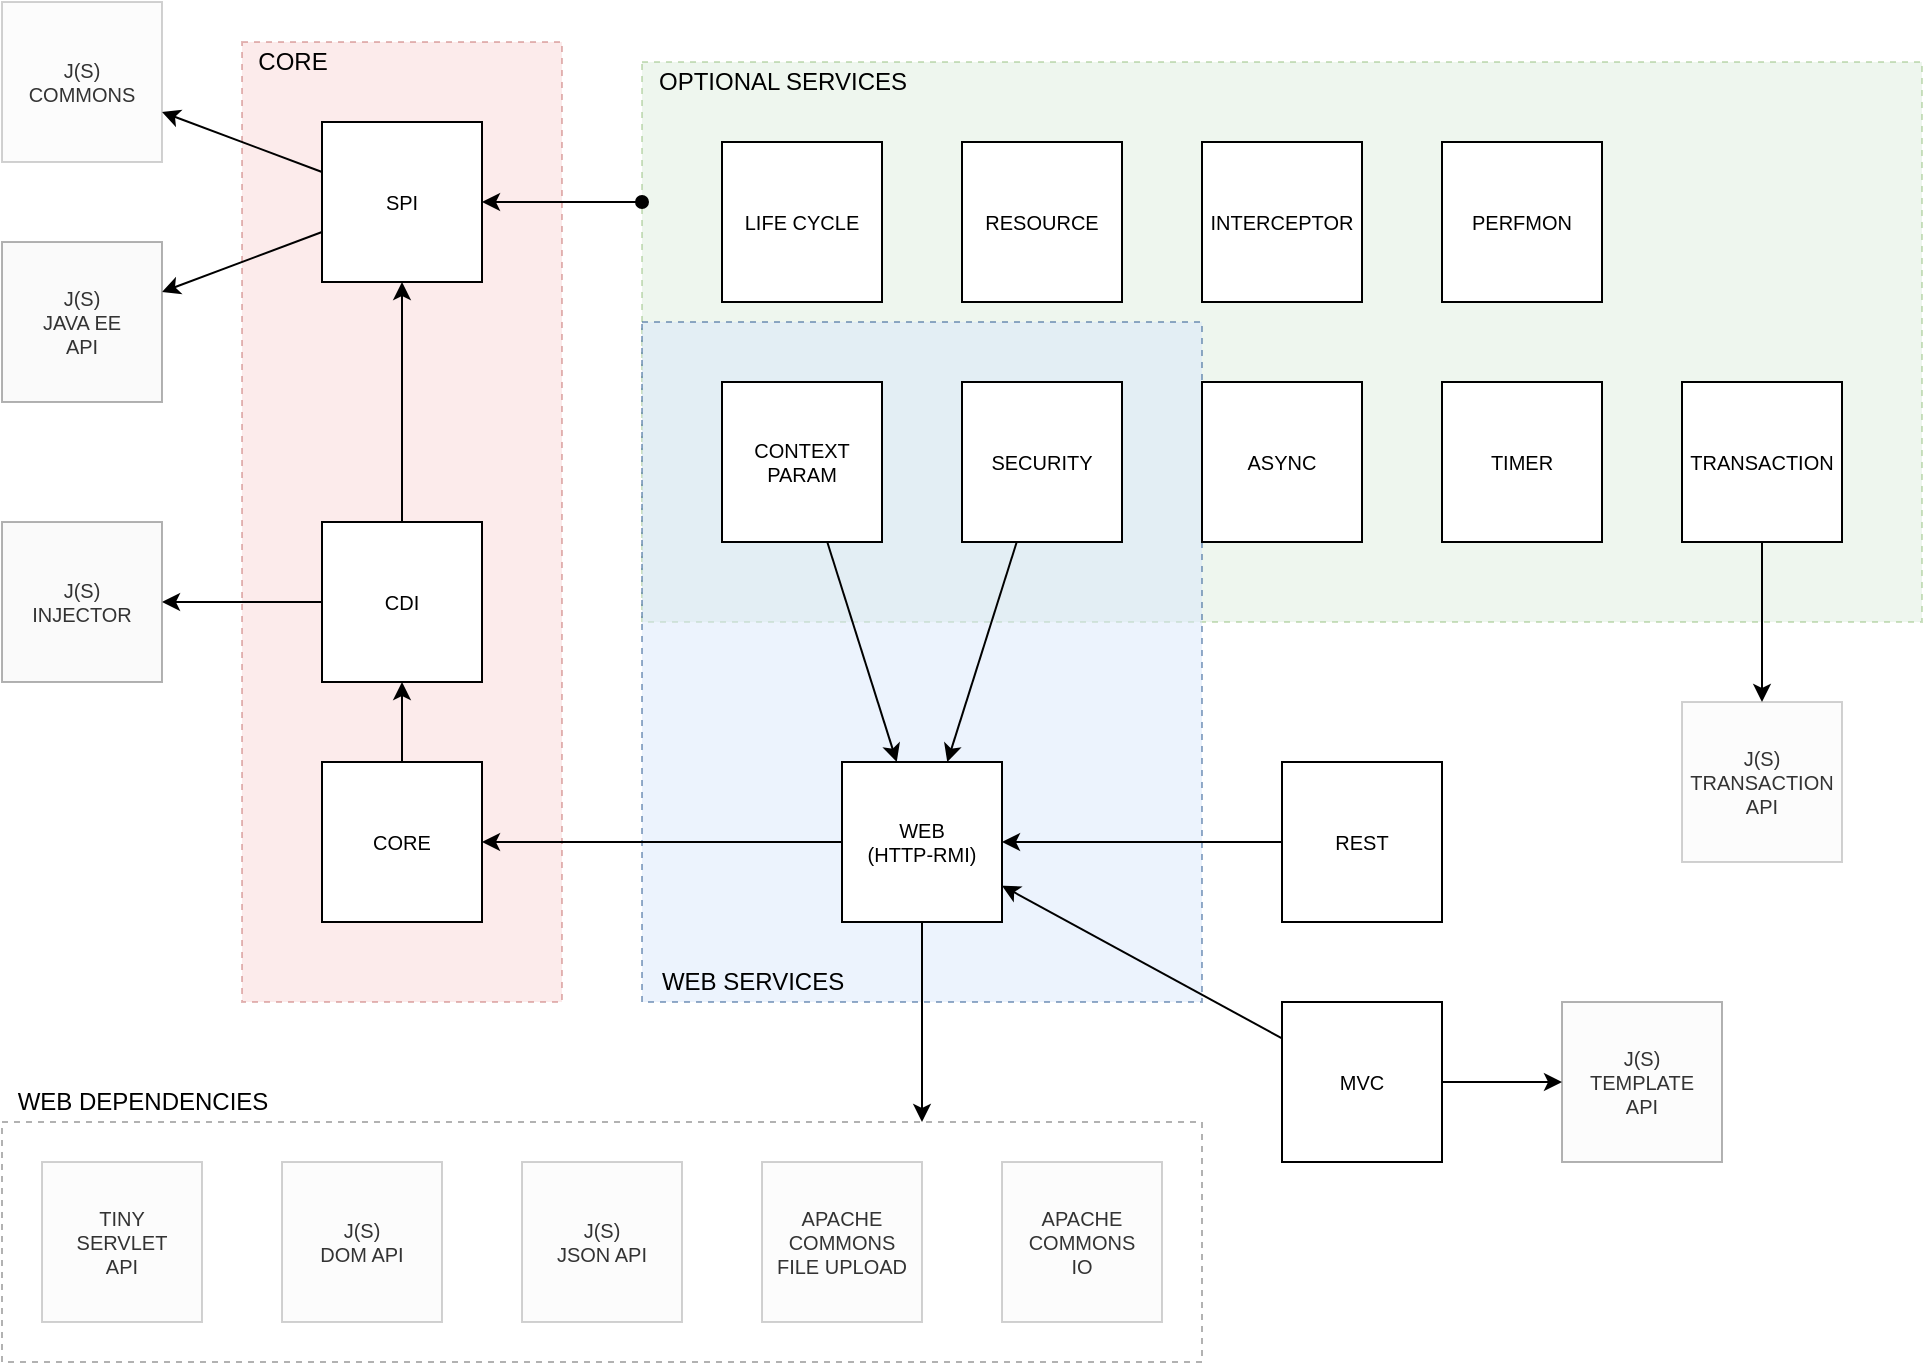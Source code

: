 <mxfile version="15.4.0" type="device" pages="11"><diagram id="xZ4KNUgg81oSNDQablJs" name="Modules"><mxGraphModel dx="1856" dy="822" grid="1" gridSize="10" guides="1" tooltips="1" connect="1" arrows="1" fold="1" page="1" pageScale="1" pageWidth="1100" pageHeight="850" math="0" shadow="0"><root><mxCell id="w7XJe5iT-sgtSXxGxz8M-0"/><mxCell id="w7XJe5iT-sgtSXxGxz8M-1" parent="w7XJe5iT-sgtSXxGxz8M-0"/><mxCell id="w7XJe5iT-sgtSXxGxz8M-31" value="" style="rounded=0;whiteSpace=wrap;html=1;fontSize=10;opacity=40;fillColor=#d5e8d4;strokeColor=#82b366;dashed=1;" parent="w7XJe5iT-sgtSXxGxz8M-1" vertex="1"><mxGeometry x="360" y="70" width="640" height="280" as="geometry"/></mxCell><mxCell id="w7XJe5iT-sgtSXxGxz8M-48" value="" style="rounded=0;whiteSpace=wrap;html=1;fontSize=12;opacity=30;dashed=1;" parent="w7XJe5iT-sgtSXxGxz8M-1" vertex="1"><mxGeometry x="40" y="600" width="600" height="120" as="geometry"/></mxCell><mxCell id="w7XJe5iT-sgtSXxGxz8M-34" value="" style="rounded=0;whiteSpace=wrap;html=1;fontSize=12;opacity=50;fillColor=#dae8fc;strokeColor=#2C5B91;dashed=1;" parent="w7XJe5iT-sgtSXxGxz8M-1" vertex="1"><mxGeometry x="360" y="200" width="280" height="340" as="geometry"/></mxCell><mxCell id="w7XJe5iT-sgtSXxGxz8M-23" value="" style="rounded=0;whiteSpace=wrap;html=1;fontSize=10;opacity=40;fillColor=#f8cecc;strokeColor=#b85450;dashed=1;" parent="w7XJe5iT-sgtSXxGxz8M-1" vertex="1"><mxGeometry x="160" y="60" width="160" height="480" as="geometry"/></mxCell><mxCell id="w7XJe5iT-sgtSXxGxz8M-17" style="edgeStyle=orthogonalEdgeStyle;rounded=0;orthogonalLoop=1;jettySize=auto;html=1;fontSize=10;" parent="w7XJe5iT-sgtSXxGxz8M-1" source="w7XJe5iT-sgtSXxGxz8M-2" target="w7XJe5iT-sgtSXxGxz8M-3" edge="1"><mxGeometry relative="1" as="geometry"/></mxCell><mxCell id="w7XJe5iT-sgtSXxGxz8M-2" value="CORE" style="whiteSpace=wrap;html=1;aspect=fixed;fontSize=10;" parent="w7XJe5iT-sgtSXxGxz8M-1" vertex="1"><mxGeometry x="200" y="420" width="80" height="80" as="geometry"/></mxCell><mxCell id="w7XJe5iT-sgtSXxGxz8M-16" style="edgeStyle=orthogonalEdgeStyle;rounded=0;orthogonalLoop=1;jettySize=auto;html=1;fontSize=10;" parent="w7XJe5iT-sgtSXxGxz8M-1" source="w7XJe5iT-sgtSXxGxz8M-3" target="w7XJe5iT-sgtSXxGxz8M-12" edge="1"><mxGeometry relative="1" as="geometry"><mxPoint x="240" y="260" as="targetPoint"/></mxGeometry></mxCell><mxCell id="w7XJe5iT-sgtSXxGxz8M-20" style="rounded=0;orthogonalLoop=1;jettySize=auto;html=1;fontSize=10;" parent="w7XJe5iT-sgtSXxGxz8M-1" source="w7XJe5iT-sgtSXxGxz8M-12" target="w7XJe5iT-sgtSXxGxz8M-18" edge="1"><mxGeometry relative="1" as="geometry"/></mxCell><mxCell id="w7XJe5iT-sgtSXxGxz8M-21" style="rounded=0;orthogonalLoop=1;jettySize=auto;html=1;fontSize=10;" parent="w7XJe5iT-sgtSXxGxz8M-1" source="w7XJe5iT-sgtSXxGxz8M-3" target="w7XJe5iT-sgtSXxGxz8M-19" edge="1"><mxGeometry relative="1" as="geometry"/></mxCell><mxCell id="w7XJe5iT-sgtSXxGxz8M-3" value="CDI" style="whiteSpace=wrap;html=1;aspect=fixed;fontSize=10;" parent="w7XJe5iT-sgtSXxGxz8M-1" vertex="1"><mxGeometry x="200" y="300" width="80" height="80" as="geometry"/></mxCell><mxCell id="w7XJe5iT-sgtSXxGxz8M-5" value="ASYNC" style="whiteSpace=wrap;html=1;aspect=fixed;fontSize=10;" parent="w7XJe5iT-sgtSXxGxz8M-1" vertex="1"><mxGeometry x="640" y="230" width="80" height="80" as="geometry"/></mxCell><mxCell id="w7XJe5iT-sgtSXxGxz8M-27" style="edgeStyle=none;rounded=0;orthogonalLoop=1;jettySize=auto;html=1;fontSize=10;" parent="w7XJe5iT-sgtSXxGxz8M-1" source="w7XJe5iT-sgtSXxGxz8M-6" target="w7XJe5iT-sgtSXxGxz8M-15" edge="1"><mxGeometry relative="1" as="geometry"/></mxCell><mxCell id="w7XJe5iT-sgtSXxGxz8M-6" value="CONTEXT&lt;br style=&quot;font-size: 10px;&quot;&gt;PARAM" style="whiteSpace=wrap;html=1;aspect=fixed;fontSize=10;" parent="w7XJe5iT-sgtSXxGxz8M-1" vertex="1"><mxGeometry x="400" y="230" width="80" height="80" as="geometry"/></mxCell><mxCell id="w7XJe5iT-sgtSXxGxz8M-7" value="INTERCEPTOR" style="whiteSpace=wrap;html=1;aspect=fixed;fontSize=10;" parent="w7XJe5iT-sgtSXxGxz8M-1" vertex="1"><mxGeometry x="640" y="110" width="80" height="80" as="geometry"/></mxCell><mxCell id="w7XJe5iT-sgtSXxGxz8M-25" style="edgeStyle=none;rounded=0;orthogonalLoop=1;jettySize=auto;html=1;fontSize=10;" parent="w7XJe5iT-sgtSXxGxz8M-1" source="w7XJe5iT-sgtSXxGxz8M-8" target="w7XJe5iT-sgtSXxGxz8M-15" edge="1"><mxGeometry relative="1" as="geometry"/></mxCell><mxCell id="w7XJe5iT-sgtSXxGxz8M-43" style="edgeStyle=none;rounded=0;orthogonalLoop=1;jettySize=auto;html=1;fontSize=10;startArrow=none;startFill=0;" parent="w7XJe5iT-sgtSXxGxz8M-1" source="w7XJe5iT-sgtSXxGxz8M-8" target="w7XJe5iT-sgtSXxGxz8M-42" edge="1"><mxGeometry relative="1" as="geometry"/></mxCell><mxCell id="w7XJe5iT-sgtSXxGxz8M-8" value="MVC" style="whiteSpace=wrap;html=1;aspect=fixed;fontSize=10;" parent="w7XJe5iT-sgtSXxGxz8M-1" vertex="1"><mxGeometry x="680" y="540" width="80" height="80" as="geometry"/></mxCell><mxCell id="w7XJe5iT-sgtSXxGxz8M-9" value="PERFMON" style="whiteSpace=wrap;html=1;aspect=fixed;fontSize=10;" parent="w7XJe5iT-sgtSXxGxz8M-1" vertex="1"><mxGeometry x="760" y="110" width="80" height="80" as="geometry"/></mxCell><mxCell id="w7XJe5iT-sgtSXxGxz8M-26" style="edgeStyle=none;rounded=0;orthogonalLoop=1;jettySize=auto;html=1;fontSize=10;" parent="w7XJe5iT-sgtSXxGxz8M-1" source="w7XJe5iT-sgtSXxGxz8M-10" target="w7XJe5iT-sgtSXxGxz8M-15" edge="1"><mxGeometry relative="1" as="geometry"/></mxCell><mxCell id="w7XJe5iT-sgtSXxGxz8M-10" value="REST" style="whiteSpace=wrap;html=1;aspect=fixed;fontSize=10;" parent="w7XJe5iT-sgtSXxGxz8M-1" vertex="1"><mxGeometry x="680" y="420" width="80" height="80" as="geometry"/></mxCell><mxCell id="w7XJe5iT-sgtSXxGxz8M-28" style="edgeStyle=none;rounded=0;orthogonalLoop=1;jettySize=auto;html=1;fontSize=10;" parent="w7XJe5iT-sgtSXxGxz8M-1" source="w7XJe5iT-sgtSXxGxz8M-11" target="w7XJe5iT-sgtSXxGxz8M-15" edge="1"><mxGeometry relative="1" as="geometry"/></mxCell><mxCell id="w7XJe5iT-sgtSXxGxz8M-11" value="SECURITY" style="whiteSpace=wrap;html=1;aspect=fixed;fontSize=10;" parent="w7XJe5iT-sgtSXxGxz8M-1" vertex="1"><mxGeometry x="520" y="230" width="80" height="80" as="geometry"/></mxCell><mxCell id="w7XJe5iT-sgtSXxGxz8M-39" style="edgeStyle=none;rounded=0;orthogonalLoop=1;jettySize=auto;html=1;fontSize=10;startArrow=none;startFill=0;" parent="w7XJe5iT-sgtSXxGxz8M-1" source="w7XJe5iT-sgtSXxGxz8M-12" target="w7XJe5iT-sgtSXxGxz8M-38" edge="1"><mxGeometry relative="1" as="geometry"/></mxCell><mxCell id="w7XJe5iT-sgtSXxGxz8M-12" value="SPI" style="whiteSpace=wrap;html=1;aspect=fixed;fontSize=10;" parent="w7XJe5iT-sgtSXxGxz8M-1" vertex="1"><mxGeometry x="200" y="100" width="80" height="80" as="geometry"/></mxCell><mxCell id="w7XJe5iT-sgtSXxGxz8M-13" value="TIMER" style="whiteSpace=wrap;html=1;aspect=fixed;fontSize=10;" parent="w7XJe5iT-sgtSXxGxz8M-1" vertex="1"><mxGeometry x="760" y="230" width="80" height="80" as="geometry"/></mxCell><mxCell id="w7XJe5iT-sgtSXxGxz8M-30" style="edgeStyle=none;rounded=0;orthogonalLoop=1;jettySize=auto;html=1;fontSize=10;" parent="w7XJe5iT-sgtSXxGxz8M-1" source="w7XJe5iT-sgtSXxGxz8M-14" target="w7XJe5iT-sgtSXxGxz8M-29" edge="1"><mxGeometry relative="1" as="geometry"/></mxCell><mxCell id="w7XJe5iT-sgtSXxGxz8M-14" value="TRANSACTION" style="whiteSpace=wrap;html=1;aspect=fixed;fontSize=10;" parent="w7XJe5iT-sgtSXxGxz8M-1" vertex="1"><mxGeometry x="880" y="230" width="80" height="80" as="geometry"/></mxCell><mxCell id="w7XJe5iT-sgtSXxGxz8M-22" style="edgeStyle=none;rounded=0;orthogonalLoop=1;jettySize=auto;html=1;fontSize=10;" parent="w7XJe5iT-sgtSXxGxz8M-1" source="w7XJe5iT-sgtSXxGxz8M-15" target="w7XJe5iT-sgtSXxGxz8M-2" edge="1"><mxGeometry relative="1" as="geometry"/></mxCell><mxCell id="w7XJe5iT-sgtSXxGxz8M-41" style="edgeStyle=none;rounded=0;orthogonalLoop=1;jettySize=auto;html=1;fontSize=10;startArrow=none;startFill=0;" parent="w7XJe5iT-sgtSXxGxz8M-1" source="w7XJe5iT-sgtSXxGxz8M-15" edge="1"><mxGeometry relative="1" as="geometry"><mxPoint x="500" y="600" as="targetPoint"/></mxGeometry></mxCell><mxCell id="w7XJe5iT-sgtSXxGxz8M-15" value="WEB&lt;br&gt;(HTTP-RMI)" style="whiteSpace=wrap;html=1;aspect=fixed;fontSize=10;" parent="w7XJe5iT-sgtSXxGxz8M-1" vertex="1"><mxGeometry x="460" y="420" width="80" height="80" as="geometry"/></mxCell><mxCell id="w7XJe5iT-sgtSXxGxz8M-18" value="J(S)&lt;br&gt;JAVA EE&lt;br&gt;API" style="whiteSpace=wrap;html=1;aspect=fixed;fontSize=10;fillColor=#f5f5f5;strokeColor=#666666;fontColor=#333333;opacity=50;" parent="w7XJe5iT-sgtSXxGxz8M-1" vertex="1"><mxGeometry x="40" y="160" width="80" height="80" as="geometry"/></mxCell><mxCell id="w7XJe5iT-sgtSXxGxz8M-19" value="J(S)&lt;br&gt;INJECTOR" style="whiteSpace=wrap;html=1;aspect=fixed;fontSize=10;fillColor=#f5f5f5;strokeColor=#666666;fontColor=#333333;opacity=50;" parent="w7XJe5iT-sgtSXxGxz8M-1" vertex="1"><mxGeometry x="40" y="300" width="80" height="80" as="geometry"/></mxCell><mxCell id="w7XJe5iT-sgtSXxGxz8M-29" value="J(S)&lt;br&gt;TRANSACTION&lt;br&gt;API" style="whiteSpace=wrap;html=1;aspect=fixed;fontSize=10;opacity=30;fillColor=#f5f5f5;strokeColor=#666666;fontColor=#333333;" parent="w7XJe5iT-sgtSXxGxz8M-1" vertex="1"><mxGeometry x="880" y="390" width="80" height="80" as="geometry"/></mxCell><mxCell id="w7XJe5iT-sgtSXxGxz8M-33" value="OPTIONAL SERVICES" style="text;html=1;align=center;verticalAlign=middle;resizable=0;points=[];autosize=1;strokeColor=none;fillColor=none;fontSize=12;" parent="w7XJe5iT-sgtSXxGxz8M-1" vertex="1"><mxGeometry x="360" y="70" width="140" height="20" as="geometry"/></mxCell><mxCell id="w7XJe5iT-sgtSXxGxz8M-35" value="WEB SERVICES" style="text;html=1;align=center;verticalAlign=middle;resizable=0;points=[];autosize=1;strokeColor=none;fillColor=none;fontSize=12;" parent="w7XJe5iT-sgtSXxGxz8M-1" vertex="1"><mxGeometry x="360" y="520" width="110" height="20" as="geometry"/></mxCell><mxCell id="w7XJe5iT-sgtSXxGxz8M-38" value="J(S)&lt;br&gt;COMMONS" style="whiteSpace=wrap;html=1;aspect=fixed;fontSize=10;opacity=30;fillColor=#f5f5f5;strokeColor=#666666;fontColor=#333333;" parent="w7XJe5iT-sgtSXxGxz8M-1" vertex="1"><mxGeometry x="40" y="40" width="80" height="80" as="geometry"/></mxCell><mxCell id="w7XJe5iT-sgtSXxGxz8M-32" style="rounded=0;orthogonalLoop=1;jettySize=auto;html=1;fontSize=10;exitX=0;exitY=0.25;exitDx=0;exitDy=0;startArrow=oval;startFill=1;" parent="w7XJe5iT-sgtSXxGxz8M-1" source="w7XJe5iT-sgtSXxGxz8M-31" target="w7XJe5iT-sgtSXxGxz8M-12" edge="1"><mxGeometry relative="1" as="geometry"/></mxCell><mxCell id="w7XJe5iT-sgtSXxGxz8M-40" value="APACHE&lt;br&gt;COMMONS&lt;br&gt;FILE UPLOAD" style="whiteSpace=wrap;html=1;aspect=fixed;fontSize=10;opacity=30;fillColor=#f5f5f5;strokeColor=#666666;fontColor=#333333;" parent="w7XJe5iT-sgtSXxGxz8M-1" vertex="1"><mxGeometry x="420" y="620" width="80" height="80" as="geometry"/></mxCell><mxCell id="w7XJe5iT-sgtSXxGxz8M-42" value="J(S)&lt;br&gt;TEMPLATE&lt;br&gt;API" style="whiteSpace=wrap;html=1;aspect=fixed;fontSize=10;opacity=30;fillColor=#f5f5f5;strokeColor=#000000;fontColor=#333333;" parent="w7XJe5iT-sgtSXxGxz8M-1" vertex="1"><mxGeometry x="820" y="540" width="80" height="80" as="geometry"/></mxCell><mxCell id="w7XJe5iT-sgtSXxGxz8M-44" value="TINY &lt;br&gt;SERVLET&lt;br&gt;API" style="whiteSpace=wrap;html=1;aspect=fixed;fontSize=10;opacity=30;fillColor=#f5f5f5;strokeColor=#666666;fontColor=#333333;" parent="w7XJe5iT-sgtSXxGxz8M-1" vertex="1"><mxGeometry x="60" y="620" width="80" height="80" as="geometry"/></mxCell><mxCell id="w7XJe5iT-sgtSXxGxz8M-45" value="J(S)&lt;br&gt;DOM API" style="whiteSpace=wrap;html=1;aspect=fixed;fontSize=10;opacity=30;fillColor=#f5f5f5;strokeColor=#666666;fontColor=#333333;" parent="w7XJe5iT-sgtSXxGxz8M-1" vertex="1"><mxGeometry x="180" y="620" width="80" height="80" as="geometry"/></mxCell><mxCell id="w7XJe5iT-sgtSXxGxz8M-46" value="J(S)&lt;br&gt;JSON API" style="whiteSpace=wrap;html=1;aspect=fixed;fontSize=10;opacity=30;fillColor=#f5f5f5;strokeColor=#666666;fontColor=#333333;" parent="w7XJe5iT-sgtSXxGxz8M-1" vertex="1"><mxGeometry x="300" y="620" width="80" height="80" as="geometry"/></mxCell><mxCell id="w7XJe5iT-sgtSXxGxz8M-47" value="CORE" style="text;html=1;align=center;verticalAlign=middle;resizable=0;points=[];autosize=1;strokeColor=none;fillColor=none;fontSize=12;" parent="w7XJe5iT-sgtSXxGxz8M-1" vertex="1"><mxGeometry x="160" y="60" width="50" height="20" as="geometry"/></mxCell><mxCell id="w7XJe5iT-sgtSXxGxz8M-50" value="WEB DEPENDENCIES" style="text;html=1;align=center;verticalAlign=middle;resizable=0;points=[];autosize=1;strokeColor=none;fillColor=none;fontSize=12;" parent="w7XJe5iT-sgtSXxGxz8M-1" vertex="1"><mxGeometry x="40" y="580" width="140" height="20" as="geometry"/></mxCell><mxCell id="5S6RHe7dP6E2yInKCWom-0" value="APACHE&lt;br&gt;COMMONS&lt;br&gt;IO" style="whiteSpace=wrap;html=1;aspect=fixed;fontSize=10;fillColor=#f5f5f5;strokeColor=#666666;fontColor=#333333;opacity=30;" vertex="1" parent="w7XJe5iT-sgtSXxGxz8M-1"><mxGeometry x="540" y="620" width="80" height="80" as="geometry"/></mxCell><mxCell id="5S6RHe7dP6E2yInKCWom-1" value="RESOURCE" style="whiteSpace=wrap;html=1;aspect=fixed;fontSize=10;" vertex="1" parent="w7XJe5iT-sgtSXxGxz8M-1"><mxGeometry x="520" y="110" width="80" height="80" as="geometry"/></mxCell><mxCell id="5S6RHe7dP6E2yInKCWom-2" value="LIFE CYCLE" style="whiteSpace=wrap;html=1;aspect=fixed;fontSize=10;" vertex="1" parent="w7XJe5iT-sgtSXxGxz8M-1"><mxGeometry x="400" y="110" width="80" height="80" as="geometry"/></mxCell></root></mxGraphModel></diagram><diagram id="qeRsluShoAtGGSeenerN" name="Container Interfaces"><mxGraphModel dx="1856" dy="822" grid="1" gridSize="10" guides="1" tooltips="1" connect="1" arrows="1" fold="1" page="1" pageScale="1" pageWidth="1100" pageHeight="850" math="0" shadow="0"><root><mxCell id="hcaOB9nFRxis3o7GpZMf-0"/><mxCell id="hcaOB9nFRxis3o7GpZMf-1" parent="hcaOB9nFRxis3o7GpZMf-0"/><mxCell id="cW9BOidi-4FGzprjc3QU-28" value="" style="rounded=0;whiteSpace=wrap;html=1;fontSize=12;fontColor=default;strokeColor=default;fillColor=default;verticalAlign=middle;dashed=1;" vertex="1" parent="hcaOB9nFRxis3o7GpZMf-1"><mxGeometry x="200" y="360" width="840" height="90" as="geometry"/></mxCell><mxCell id="cW9BOidi-4FGzprjc3QU-29" value="" style="rounded=0;whiteSpace=wrap;html=1;fontSize=12;strokeColor=#82b366;fillColor=default;verticalAlign=middle;dashed=1;" vertex="1" parent="hcaOB9nFRxis3o7GpZMf-1"><mxGeometry x="200" y="80" width="840" height="240" as="geometry"/></mxCell><mxCell id="cW9BOidi-4FGzprjc3QU-27" value="" style="rounded=0;whiteSpace=wrap;html=1;fontSize=12;strokeColor=#6c8ebf;fillColor=default;verticalAlign=middle;dashed=1;" vertex="1" parent="hcaOB9nFRxis3o7GpZMf-1"><mxGeometry x="200" y="490" width="840" height="270" as="geometry"/></mxCell><mxCell id="hcaOB9nFRxis3o7GpZMf-6" value="AppContainer" style="swimlane;fontStyle=2;childLayout=stackLayout;horizontal=1;startSize=26;fillColor=#dae8fc;horizontalStack=0;resizeParent=1;resizeParentMax=0;resizeLast=0;collapsible=1;marginBottom=0;rounded=0;fontSize=12;strokeColor=#6c8ebf;verticalAlign=middle;opacity=60;" vertex="1" parent="hcaOB9nFRxis3o7GpZMf-1"><mxGeometry x="260" y="520" width="180" height="78" as="geometry"/></mxCell><mxCell id="hcaOB9nFRxis3o7GpZMf-7" value="+ create()" style="text;strokeColor=none;fillColor=none;align=left;verticalAlign=top;spacingLeft=4;spacingRight=4;overflow=hidden;rotatable=0;points=[[0,0.5],[1,0.5]];portConstraint=eastwest;rounded=0;fontSize=12;fontColor=default;opacity=40;fontStyle=4" vertex="1" parent="hcaOB9nFRxis3o7GpZMf-6"><mxGeometry y="26" width="180" height="26" as="geometry"/></mxCell><mxCell id="hcaOB9nFRxis3o7GpZMf-8" value="+ getInstance(interfaceClass)" style="text;strokeColor=none;fillColor=none;align=left;verticalAlign=top;spacingLeft=4;spacingRight=4;overflow=hidden;rotatable=0;points=[[0,0.5],[1,0.5]];portConstraint=eastwest;rounded=0;fontSize=12;fontColor=default;opacity=40;fontStyle=2" vertex="1" parent="hcaOB9nFRxis3o7GpZMf-6"><mxGeometry y="52" width="180" height="26" as="geometry"/></mxCell><mxCell id="hcaOB9nFRxis3o7GpZMf-11" value="WebContext" style="swimlane;fontStyle=2;childLayout=stackLayout;horizontal=1;startSize=26;fillColor=#dae8fc;horizontalStack=0;resizeParent=1;resizeParentMax=0;resizeLast=0;collapsible=1;marginBottom=0;rounded=0;fontSize=12;strokeColor=#6c8ebf;verticalAlign=middle;opacity=60;" vertex="1" parent="hcaOB9nFRxis3o7GpZMf-1"><mxGeometry x="545" y="520" width="190" height="182" as="geometry"/></mxCell><mxCell id="hcaOB9nFRxis3o7GpZMf-12" value="+ getAppName()" style="text;strokeColor=none;fillColor=none;align=left;verticalAlign=top;spacingLeft=4;spacingRight=4;overflow=hidden;rotatable=0;points=[[0,0.5],[1,0.5]];portConstraint=eastwest;rounded=0;fontSize=12;fontColor=default;opacity=40;fontStyle=2" vertex="1" parent="hcaOB9nFRxis3o7GpZMf-11"><mxGeometry y="26" width="190" height="26" as="geometry"/></mxCell><mxCell id="cW9BOidi-4FGzprjc3QU-17" value="+ getAppFile(path)" style="text;strokeColor=none;fillColor=none;align=left;verticalAlign=top;spacingLeft=4;spacingRight=4;overflow=hidden;rotatable=0;points=[[0,0.5],[1,0.5]];portConstraint=eastwest;rounded=0;fontSize=12;fontColor=default;opacity=40;fontStyle=2" vertex="1" parent="hcaOB9nFRxis3o7GpZMf-11"><mxGeometry y="52" width="190" height="26" as="geometry"/></mxCell><mxCell id="cW9BOidi-4FGzprjc3QU-44" value="+ getProperty(name, type)" style="text;strokeColor=none;fillColor=none;align=left;verticalAlign=top;spacingLeft=4;spacingRight=4;overflow=hidden;rotatable=0;points=[[0,0.5],[1,0.5]];portConstraint=eastwest;rounded=0;fontSize=12;fontColor=default;opacity=40;fontStyle=2" vertex="1" parent="hcaOB9nFRxis3o7GpZMf-11"><mxGeometry y="78" width="190" height="26" as="geometry"/></mxCell><mxCell id="cW9BOidi-4FGzprjc3QU-48" value="+ getInstance(interfaceClass)" style="text;strokeColor=none;fillColor=none;align=left;verticalAlign=top;spacingLeft=4;spacingRight=4;overflow=hidden;rotatable=0;points=[[0,0.5],[1,0.5]];portConstraint=eastwest;rounded=0;fontSize=12;fontColor=default;opacity=40;fontStyle=2" vertex="1" parent="hcaOB9nFRxis3o7GpZMf-11"><mxGeometry y="104" width="190" height="26" as="geometry"/></mxCell><mxCell id="cW9BOidi-4FGzprjc3QU-49" value="+ getRequestContext()" style="text;strokeColor=none;fillColor=none;align=left;verticalAlign=top;spacingLeft=4;spacingRight=4;overflow=hidden;rotatable=0;points=[[0,0.5],[1,0.5]];portConstraint=eastwest;rounded=0;dashed=1;fontSize=12;fontColor=default;fontStyle=2" vertex="1" parent="hcaOB9nFRxis3o7GpZMf-11"><mxGeometry y="130" width="190" height="26" as="geometry"/></mxCell><mxCell id="cW9BOidi-4FGzprjc3QU-50" value="+ getSecurityContext()" style="text;strokeColor=none;fillColor=none;align=left;verticalAlign=top;spacingLeft=4;spacingRight=4;overflow=hidden;rotatable=0;points=[[0,0.5],[1,0.5]];portConstraint=eastwest;rounded=0;dashed=1;fontSize=12;fontColor=default;fontStyle=2" vertex="1" parent="hcaOB9nFRxis3o7GpZMf-11"><mxGeometry y="156" width="190" height="26" as="geometry"/></mxCell><mxCell id="cW9BOidi-4FGzprjc3QU-0" value="AutoCloseable" style="swimlane;fontStyle=2;childLayout=stackLayout;horizontal=1;startSize=26;fillColor=#f5f5f5;horizontalStack=0;resizeParent=1;resizeParentMax=0;resizeLast=0;collapsible=1;marginBottom=0;rounded=0;fontSize=12;fontColor=#333333;strokeColor=#666666;verticalAlign=middle;opacity=60;" vertex="1" parent="hcaOB9nFRxis3o7GpZMf-1"><mxGeometry x="280" y="680" width="140" height="52" as="geometry"/></mxCell><mxCell id="cW9BOidi-4FGzprjc3QU-1" value="+ close()" style="text;strokeColor=none;fillColor=none;align=left;verticalAlign=top;spacingLeft=4;spacingRight=4;overflow=hidden;rotatable=0;points=[[0,0.5],[1,0.5]];portConstraint=eastwest;rounded=0;fontSize=12;fontColor=default;opacity=40;fontStyle=2" vertex="1" parent="cW9BOidi-4FGzprjc3QU-0"><mxGeometry y="26" width="140" height="26" as="geometry"/></mxCell><mxCell id="cW9BOidi-4FGzprjc3QU-4" value="Extends" style="endArrow=block;endSize=16;endFill=0;html=1;rounded=0;fontSize=12;fontColor=default;" edge="1" parent="hcaOB9nFRxis3o7GpZMf-1" source="hcaOB9nFRxis3o7GpZMf-6" target="cW9BOidi-4FGzprjc3QU-0"><mxGeometry width="160" relative="1" as="geometry"><mxPoint x="280" y="500" as="sourcePoint"/><mxPoint x="280" y="444" as="targetPoint"/></mxGeometry></mxCell><mxCell id="cW9BOidi-4FGzprjc3QU-5" value="IContainer" style="swimlane;fontStyle=2;childLayout=stackLayout;horizontal=1;startSize=26;fillColor=#d5e8d4;horizontalStack=0;resizeParent=1;resizeParentMax=0;resizeLast=0;collapsible=1;marginBottom=0;rounded=0;fontSize=12;strokeColor=#82b366;verticalAlign=middle;opacity=60;" vertex="1" parent="hcaOB9nFRxis3o7GpZMf-1"><mxGeometry x="240" y="111" width="220" height="182" as="geometry"/></mxCell><mxCell id="cW9BOidi-4FGzprjc3QU-6" value="+ getInstance(interfaceClass)" style="text;strokeColor=none;fillColor=none;align=left;verticalAlign=top;spacingLeft=4;spacingRight=4;overflow=hidden;rotatable=0;points=[[0,0.5],[1,0.5]];portConstraint=eastwest;rounded=0;fontSize=12;fontColor=default;opacity=40;fontStyle=2" vertex="1" parent="cW9BOidi-4FGzprjc3QU-5"><mxGeometry y="26" width="220" height="26" as="geometry"/></mxCell><mxCell id="cW9BOidi-4FGzprjc3QU-7" value="+ getOptionalInstance(interfaceClass)" style="text;strokeColor=none;fillColor=none;align=left;verticalAlign=top;spacingLeft=4;spacingRight=4;overflow=hidden;rotatable=0;points=[[0,0.5],[1,0.5]];portConstraint=eastwest;rounded=0;fontSize=12;fontColor=default;opacity=40;fontStyle=2" vertex="1" parent="cW9BOidi-4FGzprjc3QU-5"><mxGeometry y="52" width="220" height="26" as="geometry"/></mxCell><mxCell id="cW9BOidi-4FGzprjc3QU-8" value="+ getInstance(managedClass)" style="text;strokeColor=none;fillColor=none;align=left;verticalAlign=top;spacingLeft=4;spacingRight=4;overflow=hidden;rotatable=0;points=[[0,0.5],[1,0.5]];portConstraint=eastwest;rounded=0;fontSize=12;fontColor=default;opacity=40;fontStyle=2" vertex="1" parent="cW9BOidi-4FGzprjc3QU-5"><mxGeometry y="78" width="220" height="26" as="geometry"/></mxCell><mxCell id="cW9BOidi-4FGzprjc3QU-45" value="+ getManagedClass(interfaceClass)" style="text;strokeColor=none;fillColor=none;align=left;verticalAlign=top;spacingLeft=4;spacingRight=4;overflow=hidden;rotatable=0;points=[[0,0.5],[1,0.5]];portConstraint=eastwest;rounded=0;fontSize=12;fontColor=default;opacity=40;fontStyle=2" vertex="1" parent="cW9BOidi-4FGzprjc3QU-5"><mxGeometry y="104" width="220" height="26" as="geometry"/></mxCell><mxCell id="cW9BOidi-4FGzprjc3QU-46" value="+ getManagedClasses()" style="text;strokeColor=none;fillColor=none;align=left;verticalAlign=top;spacingLeft=4;spacingRight=4;overflow=hidden;rotatable=0;points=[[0,0.5],[1,0.5]];portConstraint=eastwest;rounded=0;fontSize=12;fontColor=default;opacity=40;fontStyle=2" vertex="1" parent="cW9BOidi-4FGzprjc3QU-5"><mxGeometry y="130" width="220" height="26" as="geometry"/></mxCell><mxCell id="cW9BOidi-4FGzprjc3QU-47" value="+ getManagedMethods()" style="text;strokeColor=none;fillColor=none;align=left;verticalAlign=top;spacingLeft=4;spacingRight=4;overflow=hidden;rotatable=0;points=[[0,0.5],[1,0.5]];portConstraint=eastwest;rounded=0;fontSize=12;fontColor=default;opacity=40;fontStyle=2" vertex="1" parent="cW9BOidi-4FGzprjc3QU-5"><mxGeometry y="156" width="220" height="26" as="geometry"/></mxCell><mxCell id="cW9BOidi-4FGzprjc3QU-9" value="Container" style="swimlane;fontStyle=0;childLayout=stackLayout;horizontal=1;startSize=26;fillColor=#e1d5e7;horizontalStack=0;resizeParent=1;resizeParentMax=0;resizeLast=0;collapsible=1;marginBottom=0;rounded=0;fontSize=12;strokeColor=#9673a6;verticalAlign=middle;opacity=60;" vertex="1" parent="hcaOB9nFRxis3o7GpZMf-1"><mxGeometry x="280" y="380" width="140" height="52" as="geometry"/></mxCell><mxCell id="cW9BOidi-4FGzprjc3QU-13" value="Extends" style="endArrow=block;endSize=16;endFill=0;html=1;rounded=0;fontSize=12;fontColor=default;" edge="1" parent="hcaOB9nFRxis3o7GpZMf-1" source="cW9BOidi-4FGzprjc3QU-9" target="cW9BOidi-4FGzprjc3QU-5"><mxGeometry width="160" relative="1" as="geometry"><mxPoint x="280" y="440" as="sourcePoint"/><mxPoint x="280" y="358" as="targetPoint"/></mxGeometry></mxCell><mxCell id="cW9BOidi-4FGzprjc3QU-14" value="Extends" style="endArrow=block;endSize=16;endFill=0;html=1;rounded=0;fontSize=12;fontColor=default;" edge="1" parent="hcaOB9nFRxis3o7GpZMf-1" source="cW9BOidi-4FGzprjc3QU-9" target="hcaOB9nFRxis3o7GpZMf-6"><mxGeometry width="160" relative="1" as="geometry"><mxPoint x="290" y="450" as="sourcePoint"/><mxPoint x="290" y="368" as="targetPoint"/></mxGeometry></mxCell><mxCell id="cW9BOidi-4FGzprjc3QU-15" value="ITinyContainer" style="swimlane;fontStyle=2;childLayout=stackLayout;horizontal=1;startSize=26;fillColor=#d5e8d4;horizontalStack=0;resizeParent=1;resizeParentMax=0;resizeLast=0;collapsible=1;marginBottom=0;rounded=0;fontSize=12;strokeColor=#82b366;verticalAlign=middle;opacity=60;" vertex="1" parent="hcaOB9nFRxis3o7GpZMf-1"><mxGeometry x="560" y="160" width="160" height="78" as="geometry"/></mxCell><mxCell id="cW9BOidi-4FGzprjc3QU-42" value="+ getAppName()" style="text;strokeColor=none;fillColor=none;align=left;verticalAlign=top;spacingLeft=4;spacingRight=4;overflow=hidden;rotatable=0;points=[[0,0.5],[1,0.5]];portConstraint=eastwest;rounded=0;fontSize=12;fontColor=default;opacity=40;fontStyle=2" vertex="1" parent="cW9BOidi-4FGzprjc3QU-15"><mxGeometry y="26" width="160" height="26" as="geometry"/></mxCell><mxCell id="cW9BOidi-4FGzprjc3QU-43" value="+ getLoginPage()" style="text;strokeColor=none;fillColor=none;align=left;verticalAlign=top;spacingLeft=4;spacingRight=4;overflow=hidden;rotatable=0;points=[[0,0.5],[1,0.5]];portConstraint=eastwest;rounded=0;fontSize=12;fontColor=default;opacity=40;fontStyle=2" vertex="1" parent="cW9BOidi-4FGzprjc3QU-15"><mxGeometry y="52" width="160" height="26" as="geometry"/></mxCell><mxCell id="cW9BOidi-4FGzprjc3QU-19" value="Extends" style="endArrow=block;endSize=16;endFill=0;html=1;rounded=0;fontSize=12;fontColor=default;" edge="1" parent="hcaOB9nFRxis3o7GpZMf-1" source="cW9BOidi-4FGzprjc3QU-15" target="cW9BOidi-4FGzprjc3QU-5"><mxGeometry width="160" relative="1" as="geometry"><mxPoint x="560" y="358" as="sourcePoint"/><mxPoint x="560" y="264" as="targetPoint"/></mxGeometry></mxCell><mxCell id="cW9BOidi-4FGzprjc3QU-20" value="TinyContainer" style="swimlane;fontStyle=0;childLayout=stackLayout;horizontal=1;startSize=26;fillColor=#e1d5e7;horizontalStack=0;resizeParent=1;resizeParentMax=0;resizeLast=0;collapsible=1;marginBottom=0;rounded=0;fontSize=12;strokeColor=#9673a6;verticalAlign=middle;opacity=60;" vertex="1" parent="hcaOB9nFRxis3o7GpZMf-1"><mxGeometry x="570" y="380" width="140" height="52" as="geometry"/></mxCell><mxCell id="cW9BOidi-4FGzprjc3QU-24" value="Extends" style="endArrow=block;endSize=16;endFill=0;html=1;rounded=0;fontSize=12;fontColor=default;" edge="1" parent="hcaOB9nFRxis3o7GpZMf-1" source="cW9BOidi-4FGzprjc3QU-20" target="cW9BOidi-4FGzprjc3QU-15"><mxGeometry width="160" relative="1" as="geometry"><mxPoint x="570" y="368" as="sourcePoint"/><mxPoint x="570" y="274" as="targetPoint"/></mxGeometry></mxCell><mxCell id="cW9BOidi-4FGzprjc3QU-25" value="Extends" style="endArrow=block;endSize=16;endFill=0;html=1;rounded=0;fontSize=12;fontColor=default;" edge="1" parent="hcaOB9nFRxis3o7GpZMf-1" source="cW9BOidi-4FGzprjc3QU-20" target="cW9BOidi-4FGzprjc3QU-9"><mxGeometry width="160" relative="1" as="geometry"><mxPoint x="580" y="418" as="sourcePoint"/><mxPoint x="580" y="324" as="targetPoint"/></mxGeometry></mxCell><mxCell id="cW9BOidi-4FGzprjc3QU-26" value="Extends" style="endArrow=block;endSize=16;endFill=0;html=1;rounded=0;fontSize=12;fontColor=default;" edge="1" parent="hcaOB9nFRxis3o7GpZMf-1" source="cW9BOidi-4FGzprjc3QU-20" target="hcaOB9nFRxis3o7GpZMf-11"><mxGeometry width="160" relative="1" as="geometry"><mxPoint x="590" y="388" as="sourcePoint"/><mxPoint x="590" y="294" as="targetPoint"/></mxGeometry></mxCell><mxCell id="cW9BOidi-4FGzprjc3QU-30" value="SPI" style="text;html=1;align=center;verticalAlign=middle;resizable=0;points=[];autosize=1;strokeColor=none;fillColor=none;fontSize=12;fontColor=default;" vertex="1" parent="hcaOB9nFRxis3o7GpZMf-1"><mxGeometry x="200" y="80" width="30" height="20" as="geometry"/></mxCell><mxCell id="cW9BOidi-4FGzprjc3QU-31" value="API" style="text;html=1;align=center;verticalAlign=middle;resizable=0;points=[];autosize=1;strokeColor=none;fillColor=none;fontSize=12;fontColor=default;" vertex="1" parent="hcaOB9nFRxis3o7GpZMf-1"><mxGeometry x="200" y="490" width="30" height="20" as="geometry"/></mxCell><mxCell id="cW9BOidi-4FGzprjc3QU-32" value="SecurityContext" style="swimlane;fontStyle=2;childLayout=stackLayout;horizontal=1;startSize=26;fillColor=#d5e8d4;horizontalStack=0;resizeParent=1;resizeParentMax=0;resizeLast=0;collapsible=1;marginBottom=0;rounded=0;fontSize=12;strokeColor=#82b366;verticalAlign=middle;opacity=60;" vertex="1" parent="hcaOB9nFRxis3o7GpZMf-1"><mxGeometry x="820" y="111" width="180" height="182" as="geometry"/></mxCell><mxCell id="cW9BOidi-4FGzprjc3QU-33" value="+ login(username, password)" style="text;strokeColor=none;fillColor=none;align=left;verticalAlign=top;spacingLeft=4;spacingRight=4;overflow=hidden;rotatable=0;points=[[0,0.5],[1,0.5]];portConstraint=eastwest;rounded=0;fontSize=12;fontColor=default;opacity=40;fontStyle=2" vertex="1" parent="cW9BOidi-4FGzprjc3QU-32"><mxGeometry y="26" width="180" height="26" as="geometry"/></mxCell><mxCell id="cW9BOidi-4FGzprjc3QU-34" value="+ login(principal)" style="text;strokeColor=none;fillColor=none;align=left;verticalAlign=top;spacingLeft=4;spacingRight=4;overflow=hidden;rotatable=0;points=[[0,0.5],[1,0.5]];portConstraint=eastwest;rounded=0;fontSize=12;fontColor=default;opacity=40;fontStyle=2" vertex="1" parent="cW9BOidi-4FGzprjc3QU-32"><mxGeometry y="52" width="180" height="26" as="geometry"/></mxCell><mxCell id="cW9BOidi-4FGzprjc3QU-35" value="+ logout()" style="text;strokeColor=none;fillColor=none;align=left;verticalAlign=top;spacingLeft=4;spacingRight=4;overflow=hidden;rotatable=0;points=[[0,0.5],[1,0.5]];portConstraint=eastwest;rounded=0;fontSize=12;fontColor=default;opacity=40;fontStyle=2" vertex="1" parent="cW9BOidi-4FGzprjc3QU-32"><mxGeometry y="78" width="180" height="26" as="geometry"/></mxCell><mxCell id="cW9BOidi-4FGzprjc3QU-38" value="+ getUserPrincipal()" style="text;strokeColor=none;fillColor=none;align=left;verticalAlign=top;spacingLeft=4;spacingRight=4;overflow=hidden;rotatable=0;points=[[0,0.5],[1,0.5]];portConstraint=eastwest;rounded=0;fontSize=12;fontColor=default;opacity=40;fontStyle=2" vertex="1" parent="cW9BOidi-4FGzprjc3QU-32"><mxGeometry y="104" width="180" height="26" as="geometry"/></mxCell><mxCell id="cW9BOidi-4FGzprjc3QU-39" value="+ isAuthenticated()" style="text;strokeColor=none;fillColor=none;align=left;verticalAlign=top;spacingLeft=4;spacingRight=4;overflow=hidden;rotatable=0;points=[[0,0.5],[1,0.5]];portConstraint=eastwest;rounded=0;fontSize=12;fontColor=default;opacity=40;fontStyle=2" vertex="1" parent="cW9BOidi-4FGzprjc3QU-32"><mxGeometry y="130" width="180" height="26" as="geometry"/></mxCell><mxCell id="cW9BOidi-4FGzprjc3QU-40" value="+ isAuthorized(roles)" style="text;strokeColor=none;fillColor=none;align=left;verticalAlign=top;spacingLeft=4;spacingRight=4;overflow=hidden;rotatable=0;points=[[0,0.5],[1,0.5]];portConstraint=eastwest;rounded=0;fontSize=12;fontColor=default;opacity=40;fontStyle=2" vertex="1" parent="cW9BOidi-4FGzprjc3QU-32"><mxGeometry y="156" width="180" height="26" as="geometry"/></mxCell><mxCell id="cW9BOidi-4FGzprjc3QU-36" value="Extends" style="endArrow=block;endSize=16;endFill=0;html=1;rounded=0;fontSize=12;fontColor=default;" edge="1" parent="hcaOB9nFRxis3o7GpZMf-1" source="cW9BOidi-4FGzprjc3QU-15" target="cW9BOidi-4FGzprjc3QU-32"><mxGeometry width="160" relative="1" as="geometry"><mxPoint x="770" y="410" as="sourcePoint"/><mxPoint x="630" y="410" as="targetPoint"/></mxGeometry></mxCell><mxCell id="cW9BOidi-4FGzprjc3QU-51" value="Use" style="endArrow=open;endSize=12;dashed=1;html=1;rounded=0;fontSize=12;fontColor=default;exitX=1;exitY=0.5;exitDx=0;exitDy=0;edgeStyle=orthogonalEdgeStyle;" edge="1" parent="hcaOB9nFRxis3o7GpZMf-1" source="cW9BOidi-4FGzprjc3QU-50" target="cW9BOidi-4FGzprjc3QU-32"><mxGeometry width="160" relative="1" as="geometry"><mxPoint x="780" y="690" as="sourcePoint"/><mxPoint x="940" y="690" as="targetPoint"/></mxGeometry></mxCell></root></mxGraphModel></diagram><diagram id="KXvCs-g4OxrfDEWrNXav" name="Services Overview"><mxGraphModel dx="2062" dy="822" grid="1" gridSize="10" guides="1" tooltips="1" connect="1" arrows="1" fold="1" page="1" pageScale="1" pageWidth="1100" pageHeight="850" math="0" shadow="0"><root><mxCell id="0"/><mxCell id="1" parent="0"/><mxCell id="MqpC2YVHIBiSk0rHs51w-12" value="" style="rounded=0;whiteSpace=wrap;html=1;fillColor=#d5e8d4;strokeColor=#82b366;opacity=40;" parent="1" vertex="1"><mxGeometry x="400" y="200" width="420" height="240" as="geometry"/></mxCell><mxCell id="MqpC2YVHIBiSk0rHs51w-14" value="CLIENT" style="rounded=0;whiteSpace=wrap;html=1;fillColor=#dae8fc;strokeColor=#6c8ebf;fontSize=10;" parent="1" vertex="1"><mxGeometry x="60" y="270" width="100" height="60" as="geometry"/></mxCell><mxCell id="MqpC2YVHIBiSk0rHs51w-15" value="CONTAINER" style="text;html=1;align=center;verticalAlign=middle;resizable=0;points=[];autosize=1;strokeColor=none;fillColor=none;" parent="1" vertex="1"><mxGeometry x="730" y="200" width="90" height="20" as="geometry"/></mxCell><mxCell id="MqpC2YVHIBiSk0rHs51w-19" value="" style="rounded=0;whiteSpace=wrap;html=1;opacity=60;fillColor=#d5e8d4;strokeColor=#82b366;" parent="1" vertex="1"><mxGeometry x="440" y="240" width="340" height="160" as="geometry"/></mxCell><mxCell id="MqpC2YVHIBiSk0rHs51w-20" value="MANAGED&lt;br&gt;METHOD" style="rounded=0;whiteSpace=wrap;html=1;fillColor=#d5e8d4;strokeColor=#82b366;fontSize=10;" parent="1" vertex="1"><mxGeometry x="520" y="270" width="120" height="60" as="geometry"/></mxCell><mxCell id="MqpC2YVHIBiSk0rHs51w-49" style="edgeStyle=none;rounded=0;orthogonalLoop=1;jettySize=auto;html=1;startArrow=none;startFill=0;startSize=12;" parent="1" source="MqpC2YVHIBiSk0rHs51w-22" target="MqpC2YVHIBiSk0rHs51w-26" edge="1"><mxGeometry relative="1" as="geometry"/></mxCell><mxCell id="MqpC2YVHIBiSk0rHs51w-22" value="" style="ellipse;whiteSpace=wrap;html=1;aspect=fixed;fillColor=#d5e8d4;strokeColor=#82b366;" parent="1" vertex="1"><mxGeometry x="420" y="280" width="40" height="40" as="geometry"/></mxCell><mxCell id="MqpC2YVHIBiSk0rHs51w-26" value="" style="ellipse;whiteSpace=wrap;html=1;aspect=fixed;fillColor=#d5e8d4;strokeColor=#82b366;" parent="1" vertex="1"><mxGeometry x="500" y="280" width="40" height="40" as="geometry"/></mxCell><mxCell id="MqpC2YVHIBiSk0rHs51w-27" value="INTERFACE" style="rounded=0;whiteSpace=wrap;html=1;fillColor=#d5e8d4;strokeColor=#82b366;opacity=60;fontSize=10;" parent="1" vertex="1"><mxGeometry x="550" y="120" width="120" height="40" as="geometry"/></mxCell><mxCell id="MqpC2YVHIBiSk0rHs51w-28" value="" style="endArrow=classic;html=1;" parent="1" source="MqpC2YVHIBiSk0rHs51w-19" target="MqpC2YVHIBiSk0rHs51w-27" edge="1"><mxGeometry width="50" height="50" relative="1" as="geometry"><mxPoint x="920" y="240" as="sourcePoint"/><mxPoint x="970" y="190" as="targetPoint"/></mxGeometry></mxCell><mxCell id="MqpC2YVHIBiSk0rHs51w-29" value="REQUEST" style="text;html=1;align=center;verticalAlign=middle;resizable=0;points=[];autosize=1;strokeColor=none;fillColor=none;fontSize=10;" parent="1" vertex="1"><mxGeometry x="180" y="280" width="60" height="20" as="geometry"/></mxCell><mxCell id="MqpC2YVHIBiSk0rHs51w-31" value="" style="edgeStyle=orthogonalEdgeStyle;rounded=0;orthogonalLoop=1;jettySize=auto;html=1;exitX=1;exitY=0.5;exitDx=0;exitDy=0;endArrow=classic;endFill=1;" parent="1" source="MqpC2YVHIBiSk0rHs51w-14" target="MqpC2YVHIBiSk0rHs51w-47" edge="1"><mxGeometry relative="1" as="geometry"><mxPoint x="240" y="300" as="sourcePoint"/><mxPoint x="340" y="300" as="targetPoint"/></mxGeometry></mxCell><mxCell id="MqpC2YVHIBiSk0rHs51w-35" value="METHOD&lt;br&gt;ANNOTATIONS" style="rounded=0;whiteSpace=wrap;html=1;fontSize=10;fillColor=#f5f5f5;strokeColor=#666666;fontColor=#333333;" parent="1" vertex="1"><mxGeometry x="630" y="250" width="120" height="40" as="geometry"/></mxCell><mxCell id="MqpC2YVHIBiSk0rHs51w-37" value="CLASS&lt;br&gt;ANNOTATIONS" style="rounded=0;whiteSpace=wrap;html=1;fontSize=10;fillColor=#f5f5f5;strokeColor=#666666;fontColor=#333333;" parent="1" vertex="1"><mxGeometry x="450" y="350" width="120" height="40" as="geometry"/></mxCell><mxCell id="MqpC2YVHIBiSk0rHs51w-48" style="edgeStyle=none;rounded=0;orthogonalLoop=1;jettySize=auto;html=1;startArrow=none;startFill=0;startSize=12;" parent="1" source="MqpC2YVHIBiSk0rHs51w-47" target="MqpC2YVHIBiSk0rHs51w-22" edge="1"><mxGeometry relative="1" as="geometry"/></mxCell><mxCell id="MqpC2YVHIBiSk0rHs51w-47" value="CONNECTOR" style="rounded=0;whiteSpace=wrap;html=1;verticalAlign=middle;opacity=40;fontSize=10;fillColor=#d5e8d4;strokeColor=#82b366;" parent="1" vertex="1"><mxGeometry x="260" y="270" width="100" height="60" as="geometry"/></mxCell><mxCell id="MqpC2YVHIBiSk0rHs51w-21" value="MANAGED CLASS" style="text;html=1;align=center;verticalAlign=middle;resizable=0;points=[];autosize=1;strokeColor=none;fillColor=none;fontSize=10;fontColor=default;" parent="1" vertex="1"><mxGeometry x="660" y="380" width="100" height="20" as="geometry"/></mxCell><mxCell id="_2E4FDUNUws0bZ7wTW-a-1" value="BUSINESS&lt;br&gt;METHOD" style="rounded=0;whiteSpace=wrap;html=1;fontSize=10;strokeColor=#6c8ebf;verticalAlign=middle;fillColor=#dae8fc;" vertex="1" parent="1"><mxGeometry x="520" y="480" width="120" height="60" as="geometry"/></mxCell><mxCell id="gGVIJJICDTCMHVdUqc1s-2" value="" style="endArrow=classic;html=1;startArrow=none;startFill=0;endFill=1;" parent="1" source="MqpC2YVHIBiSk0rHs51w-20" target="_2E4FDUNUws0bZ7wTW-a-1" edge="1"><mxGeometry width="50" height="50" relative="1" as="geometry"><mxPoint x="417.391" y="520" as="sourcePoint"/><mxPoint x="430" y="500" as="targetPoint"/></mxGeometry></mxCell><mxCell id="bdkrSMVPARJtz9DBhyL5-1" value="On buinsess method, &lt;br&gt;container services are &lt;br&gt;declared via annotations" style="text;html=1;align=center;verticalAlign=middle;resizable=0;points=[];autosize=1;fontSize=10;spacing=10;labelBorderColor=none;dashed=1;fillColor=default;strokeColor=default;rounded=1;opacity=60;" vertex="1" parent="1"><mxGeometry x="620" y="430" width="140" height="60" as="geometry"/></mxCell><mxCell id="_Oabcz0HCKpuvAXogs-0-1" value="CONNECTION&lt;br&gt;SERVICES" style="ellipse;whiteSpace=wrap;html=1;aspect=fixed;rounded=1;fontSize=10;fontColor=#333333;strokeColor=#666666;fillColor=#f5f5f5;verticalAlign=middle;spacing=0;opacity=60;" vertex="1" parent="1"><mxGeometry x="200" y="390" width="90" height="90" as="geometry"/></mxCell><mxCell id="PRCtnlGmajq0QNnnUJ5s-4" value="" style="endArrow=classic;dashed=1;html=1;startArrow=oval;startFill=1;endFill=1;" parent="1" source="_Oabcz0HCKpuvAXogs-0-1" target="MqpC2YVHIBiSk0rHs51w-47" edge="1"><mxGeometry width="50" height="50" relative="1" as="geometry"><mxPoint x="285.983" y="380.056" as="sourcePoint"/><mxPoint x="434.186" y="297.757" as="targetPoint"/></mxGeometry></mxCell><mxCell id="_Oabcz0HCKpuvAXogs-0-2" value="CLASS&lt;br&gt;SERVICES" style="ellipse;whiteSpace=wrap;html=1;aspect=fixed;rounded=1;fontSize=10;fontColor=#333333;strokeColor=#666666;fillColor=#f5f5f5;verticalAlign=middle;spacing=0;opacity=60;" vertex="1" parent="1"><mxGeometry x="230" y="145" width="90" height="90" as="geometry"/></mxCell><mxCell id="_Oabcz0HCKpuvAXogs-0-3" value="INSTANCE&lt;br&gt;SERVICES" style="ellipse;whiteSpace=wrap;html=1;aspect=fixed;rounded=1;fontSize=10;fontColor=#333333;strokeColor=#666666;fillColor=#f5f5f5;verticalAlign=middle;spacing=0;opacity=60;" vertex="1" parent="1"><mxGeometry x="330" y="50" width="90" height="90" as="geometry"/></mxCell><mxCell id="_Oabcz0HCKpuvAXogs-0-4" value="INVOCATION&lt;br&gt;SERVICES" style="ellipse;whiteSpace=wrap;html=1;aspect=fixed;rounded=1;fontSize=10;fontColor=#333333;strokeColor=#666666;fillColor=#f5f5f5;verticalAlign=middle;spacing=0;opacity=60;" vertex="1" parent="1"><mxGeometry x="440" y="100" width="90" height="90" as="geometry"/></mxCell><mxCell id="MqpC2YVHIBiSk0rHs51w-32" value="" style="endArrow=classic;dashed=1;html=1;startArrow=oval;startFill=1;endFill=1;" parent="1" source="_Oabcz0HCKpuvAXogs-0-2" target="MqpC2YVHIBiSk0rHs51w-22" edge="1"><mxGeometry width="50" height="50" relative="1" as="geometry"><mxPoint x="310.833" y="200" as="sourcePoint"/><mxPoint x="441.793" y="291.762" as="targetPoint"/></mxGeometry></mxCell><mxCell id="PRCtnlGmajq0QNnnUJ5s-2" value="" style="endArrow=classic;dashed=1;html=1;startArrow=oval;startFill=1;endFill=1;" parent="1" source="_Oabcz0HCKpuvAXogs-0-3" target="MqpC2YVHIBiSk0rHs51w-22" edge="1"><mxGeometry width="50" height="50" relative="1" as="geometry"><mxPoint x="413" y="120" as="sourcePoint"/><mxPoint x="441.578" y="291.86" as="targetPoint"/></mxGeometry></mxCell><mxCell id="MqpC2YVHIBiSk0rHs51w-34" value="" style="endArrow=classic;dashed=1;html=1;startArrow=oval;startFill=1;endFill=1;" parent="1" source="_Oabcz0HCKpuvAXogs-0-4" target="MqpC2YVHIBiSk0rHs51w-26" edge="1"><mxGeometry width="50" height="50" relative="1" as="geometry"><mxPoint x="532.273" y="210" as="sourcePoint"/><mxPoint x="410" y="420" as="targetPoint"/></mxGeometry></mxCell></root></mxGraphModel></diagram><diagram id="CqOtANJ-mliL0voqvnbP" name="Service Classes"><mxGraphModel dx="2062" dy="822" grid="1" gridSize="10" guides="1" tooltips="1" connect="1" arrows="1" fold="1" page="1" pageScale="1" pageWidth="1100" pageHeight="850" math="0" shadow="0"><root><mxCell id="7CrA5XaMLss3ZGa0JdM6-0"/><mxCell id="7CrA5XaMLss3ZGa0JdM6-1" parent="7CrA5XaMLss3ZGa0JdM6-0"/><mxCell id="7CrA5XaMLss3ZGa0JdM6-2" value="IContainerService" style="swimlane;fontStyle=2;childLayout=stackLayout;horizontal=1;startSize=26;fillColor=#d5e8d4;horizontalStack=0;resizeParent=1;resizeParentMax=0;resizeLast=0;collapsible=1;marginBottom=0;strokeColor=#82b366;" parent="7CrA5XaMLss3ZGa0JdM6-1" vertex="1"><mxGeometry x="440" y="220" width="160" height="78" as="geometry"/></mxCell><mxCell id="SqguKESThrPCCKIp4xki-0" value="+ create(IContainer)" style="text;strokeColor=#82b366;fillColor=#d5e8d4;align=left;verticalAlign=top;spacingLeft=4;spacingRight=4;overflow=hidden;rotatable=0;points=[[0,0.5],[1,0.5]];portConstraint=eastwest;fontStyle=2" parent="7CrA5XaMLss3ZGa0JdM6-2" vertex="1"><mxGeometry y="26" width="160" height="26" as="geometry"/></mxCell><mxCell id="SqguKESThrPCCKIp4xki-1" value="+ destroy()" style="text;strokeColor=#82b366;fillColor=#d5e8d4;align=left;verticalAlign=top;spacingLeft=4;spacingRight=4;overflow=hidden;rotatable=0;points=[[0,0.5],[1,0.5]];portConstraint=eastwest;fontStyle=2" parent="7CrA5XaMLss3ZGa0JdM6-2" vertex="1"><mxGeometry y="52" width="160" height="26" as="geometry"/></mxCell><mxCell id="XGUHKgDF2BE1639RhDLG-0" value="IFlowProcessor" style="swimlane;fontStyle=2;childLayout=stackLayout;horizontal=1;startSize=26;fillColor=#d5e8d4;horizontalStack=0;resizeParent=1;resizeParentMax=0;resizeLast=0;collapsible=1;marginBottom=0;rounded=0;labelBackgroundColor=none;fontSize=12;align=center;verticalAlign=middle;strokeColor=#82b366;" parent="7CrA5XaMLss3ZGa0JdM6-1" vertex="1"><mxGeometry x="290" y="385" width="200" height="52" as="geometry"/></mxCell><mxCell id="sLE5AvZyZqXuj-OqwwKA-0" value="+ getPriority()" style="text;strokeColor=#82b366;fillColor=#d5e8d4;align=left;verticalAlign=top;spacingLeft=4;spacingRight=4;overflow=hidden;rotatable=0;points=[[0,0.5],[1,0.5]];portConstraint=eastwest;fontStyle=2" parent="XGUHKgDF2BE1639RhDLG-0" vertex="1"><mxGeometry y="26" width="200" height="26" as="geometry"/></mxCell><mxCell id="XGUHKgDF2BE1639RhDLG-1" value="Extends" style="endArrow=block;endSize=16;endFill=0;html=1;fillColor=#d5e8d4;strokeColor=#82b366;" parent="7CrA5XaMLss3ZGa0JdM6-1" source="XGUHKgDF2BE1639RhDLG-0" target="7CrA5XaMLss3ZGa0JdM6-2" edge="1"><mxGeometry width="160" relative="1" as="geometry"><mxPoint x="460" y="495" as="sourcePoint"/><mxPoint x="620" y="495" as="targetPoint"/></mxGeometry></mxCell><mxCell id="EwDiyW7vu5j8Fl_BGXzY-0" value="IMethodInvocationProcessor" style="swimlane;fontStyle=2;childLayout=stackLayout;horizontal=1;startSize=26;fillColor=#d5e8d4;horizontalStack=0;resizeParent=1;resizeParentMax=0;resizeLast=0;collapsible=1;marginBottom=0;strokeColor=#82b366;" parent="7CrA5XaMLss3ZGa0JdM6-1" vertex="1"><mxGeometry x="800" y="640" width="200" height="52" as="geometry"/></mxCell><mxCell id="EwDiyW7vu5j8Fl_BGXzY-23" value="+ onMethodInvocation()" style="text;strokeColor=#82b366;fillColor=#d5e8d4;align=left;verticalAlign=top;spacingLeft=4;spacingRight=4;overflow=hidden;rotatable=0;points=[[0,0.5],[1,0.5]];portConstraint=eastwest;fontStyle=2" parent="EwDiyW7vu5j8Fl_BGXzY-0" vertex="1"><mxGeometry y="26" width="200" height="26" as="geometry"/></mxCell><mxCell id="EwDiyW7vu5j8Fl_BGXzY-8" value="IClassPostLoadedProcessor" style="swimlane;fontStyle=2;childLayout=stackLayout;horizontal=1;startSize=26;fillColor=#d5e8d4;horizontalStack=0;resizeParent=1;resizeParentMax=0;resizeLast=0;collapsible=1;marginBottom=0;strokeColor=#82b366;" parent="7CrA5XaMLss3ZGa0JdM6-1" vertex="1"><mxGeometry x="40" y="640" width="200" height="52" as="geometry"/></mxCell><mxCell id="EwDiyW7vu5j8Fl_BGXzY-20" value="+ onClassPostLoaded()" style="text;strokeColor=#82b366;fillColor=#d5e8d4;align=left;verticalAlign=top;spacingLeft=4;spacingRight=4;overflow=hidden;rotatable=0;points=[[0,0.5],[1,0.5]];portConstraint=eastwest;fontStyle=2" parent="EwDiyW7vu5j8Fl_BGXzY-8" vertex="1"><mxGeometry y="26" width="200" height="26" as="geometry"/></mxCell><mxCell id="EwDiyW7vu5j8Fl_BGXzY-9" value="IInstancePostConstructProcessor" style="swimlane;fontStyle=2;childLayout=stackLayout;horizontal=1;startSize=26;fillColor=#d5e8d4;horizontalStack=0;resizeParent=1;resizeParentMax=0;resizeLast=0;collapsible=1;marginBottom=0;strokeColor=#82b366;" parent="7CrA5XaMLss3ZGa0JdM6-1" vertex="1"><mxGeometry x="280" y="640" width="220" height="52" as="geometry"/></mxCell><mxCell id="EwDiyW7vu5j8Fl_BGXzY-21" value="+ onInstancePostConstruct()" style="text;strokeColor=#82b366;fillColor=#d5e8d4;align=left;verticalAlign=top;spacingLeft=4;spacingRight=4;overflow=hidden;rotatable=0;points=[[0,0.5],[1,0.5]];portConstraint=eastwest;fontStyle=2" parent="EwDiyW7vu5j8Fl_BGXzY-9" vertex="1"><mxGeometry y="26" width="220" height="26" as="geometry"/></mxCell><mxCell id="EwDiyW7vu5j8Fl_BGXzY-10" value="IInstancePreDestroyProcessor" style="swimlane;fontStyle=2;childLayout=stackLayout;horizontal=1;startSize=26;fillColor=#d5e8d4;horizontalStack=0;resizeParent=1;resizeParentMax=0;resizeLast=0;collapsible=1;marginBottom=0;strokeColor=#82b366;" parent="7CrA5XaMLss3ZGa0JdM6-1" vertex="1"><mxGeometry x="540" y="640" width="220" height="52" as="geometry"/></mxCell><mxCell id="EwDiyW7vu5j8Fl_BGXzY-22" value="+ onInstancePreDestroy()" style="text;strokeColor=#82b366;fillColor=#d5e8d4;align=left;verticalAlign=top;spacingLeft=4;spacingRight=4;overflow=hidden;rotatable=0;points=[[0,0.5],[1,0.5]];portConstraint=eastwest;fontStyle=2" parent="EwDiyW7vu5j8Fl_BGXzY-10" vertex="1"><mxGeometry y="26" width="220" height="26" as="geometry"/></mxCell><mxCell id="EwDiyW7vu5j8Fl_BGXzY-11" value="Extends" style="endArrow=block;endSize=16;endFill=0;html=1;fillColor=#d5e8d4;strokeColor=#82b366;" parent="7CrA5XaMLss3ZGa0JdM6-1" source="EwDiyW7vu5j8Fl_BGXzY-8" target="XGUHKgDF2BE1639RhDLG-0" edge="1"><mxGeometry width="160" relative="1" as="geometry"><mxPoint x="398.3" y="395" as="sourcePoint"/><mxPoint x="331.7" y="247" as="targetPoint"/></mxGeometry></mxCell><mxCell id="EwDiyW7vu5j8Fl_BGXzY-12" value="Extends" style="endArrow=block;endSize=16;endFill=0;html=1;fillColor=#d5e8d4;strokeColor=#82b366;" parent="7CrA5XaMLss3ZGa0JdM6-1" source="EwDiyW7vu5j8Fl_BGXzY-9" target="XGUHKgDF2BE1639RhDLG-0" edge="1"><mxGeometry width="160" relative="1" as="geometry"><mxPoint x="408.3" y="405" as="sourcePoint"/><mxPoint x="341.7" y="257" as="targetPoint"/></mxGeometry></mxCell><mxCell id="EwDiyW7vu5j8Fl_BGXzY-13" value="Extends" style="endArrow=block;endSize=16;endFill=0;html=1;fillColor=#d5e8d4;strokeColor=#82b366;" parent="7CrA5XaMLss3ZGa0JdM6-1" source="EwDiyW7vu5j8Fl_BGXzY-10" target="XGUHKgDF2BE1639RhDLG-0" edge="1"><mxGeometry width="160" relative="1" as="geometry"><mxPoint x="418.3" y="415" as="sourcePoint"/><mxPoint x="351.7" y="267" as="targetPoint"/></mxGeometry></mxCell><mxCell id="EwDiyW7vu5j8Fl_BGXzY-14" value="Extends" style="endArrow=block;endSize=16;endFill=0;html=1;fillColor=#d5e8d4;strokeColor=#82b366;" parent="7CrA5XaMLss3ZGa0JdM6-1" source="EwDiyW7vu5j8Fl_BGXzY-0" target="XGUHKgDF2BE1639RhDLG-0" edge="1"><mxGeometry width="160" relative="1" as="geometry"><mxPoint x="428.3" y="425" as="sourcePoint"/><mxPoint x="361.7" y="277" as="targetPoint"/></mxGeometry></mxCell><mxCell id="EwDiyW7vu5j8Fl_BGXzY-15" value="IConnector" style="swimlane;fontStyle=2;childLayout=stackLayout;horizontal=1;startSize=26;fillColor=#d5e8d4;horizontalStack=0;resizeParent=1;resizeParentMax=0;resizeLast=0;collapsible=1;marginBottom=0;strokeColor=#82b366;" parent="7CrA5XaMLss3ZGa0JdM6-1" vertex="1"><mxGeometry x="600" y="385" width="160" height="52" as="geometry"/></mxCell><mxCell id="EwDiyW7vu5j8Fl_BGXzY-16" value="Extends" style="endArrow=block;endSize=16;endFill=0;html=1;fillColor=#d5e8d4;strokeColor=#82b366;" parent="7CrA5XaMLss3ZGa0JdM6-1" source="EwDiyW7vu5j8Fl_BGXzY-15" target="7CrA5XaMLss3ZGa0JdM6-2" edge="1"><mxGeometry width="160" relative="1" as="geometry"><mxPoint x="669.625" y="595" as="sourcePoint"/><mxPoint x="460.375" y="487" as="targetPoint"/></mxGeometry></mxCell><mxCell id="EwDiyW7vu5j8Fl_BGXzY-24" value="IInvocationProcessorsChain" style="swimlane;fontStyle=2;childLayout=stackLayout;horizontal=1;startSize=26;fillColor=#d5e8d4;horizontalStack=0;resizeParent=1;resizeParentMax=0;resizeLast=0;collapsible=1;marginBottom=0;strokeColor=#82b366;" parent="7CrA5XaMLss3ZGa0JdM6-1" vertex="1"><mxGeometry x="800" y="750" width="200" height="52" as="geometry"/></mxCell><mxCell id="EwDiyW7vu5j8Fl_BGXzY-25" value="+ invokeNextProcessor()" style="text;strokeColor=#82b366;fillColor=#d5e8d4;align=left;verticalAlign=top;spacingLeft=4;spacingRight=4;overflow=hidden;rotatable=0;points=[[0,0.5],[1,0.5]];portConstraint=eastwest;fontStyle=2" parent="EwDiyW7vu5j8Fl_BGXzY-24" vertex="1"><mxGeometry y="26" width="200" height="26" as="geometry"/></mxCell><mxCell id="EwDiyW7vu5j8Fl_BGXzY-28" value="Use" style="endArrow=open;endSize=12;dashed=1;html=1;fillColor=#d5e8d4;strokeColor=#82b366;" parent="7CrA5XaMLss3ZGa0JdM6-1" source="EwDiyW7vu5j8Fl_BGXzY-0" target="EwDiyW7vu5j8Fl_BGXzY-24" edge="1"><mxGeometry width="160" relative="1" as="geometry"><mxPoint x="1070" y="712" as="sourcePoint"/><mxPoint x="960" y="792" as="targetPoint"/></mxGeometry></mxCell><mxCell id="EwDiyW7vu5j8Fl_BGXzY-29" value="IContainer" style="swimlane;fontStyle=2;childLayout=stackLayout;horizontal=1;startSize=26;fillColor=#dae8fc;horizontalStack=0;resizeParent=1;resizeParentMax=0;resizeLast=0;collapsible=1;marginBottom=0;strokeColor=#6c8ebf;" parent="7CrA5XaMLss3ZGa0JdM6-1" vertex="1"><mxGeometry x="280" y="40" width="160" height="104" as="geometry"/></mxCell><mxCell id="EwDiyW7vu5j8Fl_BGXzY-52" value="+ create()" style="text;strokeColor=#6c8ebf;fillColor=#dae8fc;align=left;verticalAlign=top;spacingLeft=4;spacingRight=4;overflow=hidden;rotatable=0;points=[[0,0.5],[1,0.5]];portConstraint=eastwest;fontStyle=2" parent="EwDiyW7vu5j8Fl_BGXzY-29" vertex="1"><mxGeometry y="26" width="160" height="26" as="geometry"/></mxCell><mxCell id="EwDiyW7vu5j8Fl_BGXzY-53" value="+ config()" style="text;strokeColor=#6c8ebf;fillColor=#dae8fc;align=left;verticalAlign=top;spacingLeft=4;spacingRight=4;overflow=hidden;rotatable=0;points=[[0,0.5],[1,0.5]];portConstraint=eastwest;fontStyle=2" parent="EwDiyW7vu5j8Fl_BGXzY-29" vertex="1"><mxGeometry y="52" width="160" height="26" as="geometry"/></mxCell><mxCell id="EwDiyW7vu5j8Fl_BGXzY-54" value="+ start()" style="text;strokeColor=#6c8ebf;fillColor=#dae8fc;align=left;verticalAlign=top;spacingLeft=4;spacingRight=4;overflow=hidden;rotatable=0;points=[[0,0.5],[1,0.5]];portConstraint=eastwest;fontStyle=2" parent="EwDiyW7vu5j8Fl_BGXzY-29" vertex="1"><mxGeometry y="78" width="160" height="26" as="geometry"/></mxCell><mxCell id="EwDiyW7vu5j8Fl_BGXzY-31" value="IManagedClass" style="swimlane;fontStyle=2;childLayout=stackLayout;horizontal=1;startSize=26;fillColor=#dae8fc;horizontalStack=0;resizeParent=1;resizeParentMax=0;resizeLast=0;collapsible=1;marginBottom=0;strokeColor=#6c8ebf;" parent="7CrA5XaMLss3ZGa0JdM6-1" vertex="1"><mxGeometry x="560" y="66" width="160" height="52" as="geometry"/></mxCell><mxCell id="EwDiyW7vu5j8Fl_BGXzY-51" value="+ scanAnnotation()" style="text;strokeColor=#6c8ebf;fillColor=#dae8fc;align=left;verticalAlign=top;spacingLeft=4;spacingRight=4;overflow=hidden;rotatable=0;points=[[0,0.5],[1,0.5]];portConstraint=eastwest;fontStyle=2" parent="EwDiyW7vu5j8Fl_BGXzY-31" vertex="1"><mxGeometry y="26" width="160" height="26" as="geometry"/></mxCell><mxCell id="EwDiyW7vu5j8Fl_BGXzY-32" value="Use" style="endArrow=open;endSize=12;dashed=1;html=1;" parent="7CrA5XaMLss3ZGa0JdM6-1" source="7CrA5XaMLss3ZGa0JdM6-2" target="EwDiyW7vu5j8Fl_BGXzY-31" edge="1"><mxGeometry width="160" relative="1" as="geometry"><mxPoint x="546.218" y="185" as="sourcePoint"/><mxPoint x="850" y="595" as="targetPoint"/></mxGeometry></mxCell><mxCell id="EwDiyW7vu5j8Fl_BGXzY-33" value="IManagedMethod" style="swimlane;fontStyle=2;childLayout=stackLayout;horizontal=1;startSize=26;fillColor=#dae8fc;horizontalStack=0;resizeParent=1;resizeParentMax=0;resizeLast=0;collapsible=1;marginBottom=0;strokeColor=#6c8ebf;" parent="7CrA5XaMLss3ZGa0JdM6-1" vertex="1"><mxGeometry x="840" y="53" width="160" height="78" as="geometry"/></mxCell><mxCell id="BWxc55I-pjm9xLV4waGx-0" value="+ scanAnnotation()" style="text;strokeColor=#6c8ebf;fillColor=#dae8fc;align=left;verticalAlign=top;spacingLeft=4;spacingRight=4;overflow=hidden;rotatable=0;points=[[0,0.5],[1,0.5]];portConstraint=eastwest;fontStyle=2" vertex="1" parent="EwDiyW7vu5j8Fl_BGXzY-33"><mxGeometry y="26" width="160" height="26" as="geometry"/></mxCell><mxCell id="EwDiyW7vu5j8Fl_BGXzY-56" value="+ invoke()" style="text;strokeColor=#6c8ebf;fillColor=#dae8fc;align=left;verticalAlign=top;spacingLeft=4;spacingRight=4;overflow=hidden;rotatable=0;points=[[0,0.5],[1,0.5]];portConstraint=eastwest;fontStyle=2" parent="EwDiyW7vu5j8Fl_BGXzY-33" vertex="1"><mxGeometry y="52" width="160" height="26" as="geometry"/></mxCell><mxCell id="EwDiyW7vu5j8Fl_BGXzY-34" value="1" style="endArrow=open;html=1;endSize=12;startArrow=diamondThin;startSize=14;startFill=1;align=left;verticalAlign=bottom;rounded=0;fillColor=#dae8fc;strokeColor=#6c8ebf;" parent="7CrA5XaMLss3ZGa0JdM6-1" source="EwDiyW7vu5j8Fl_BGXzY-31" target="EwDiyW7vu5j8Fl_BGXzY-33" edge="1"><mxGeometry x="-1" y="3" relative="1" as="geometry"><mxPoint x="450" y="221" as="sourcePoint"/><mxPoint x="570" y="221" as="targetPoint"/></mxGeometry></mxCell><mxCell id="EwDiyW7vu5j8Fl_BGXzY-37" value="Annotation" style="swimlane;fontStyle=0;childLayout=stackLayout;horizontal=1;startSize=26;fillColor=#f5f5f5;horizontalStack=0;resizeParent=1;resizeParentMax=0;resizeLast=0;collapsible=1;marginBottom=0;strokeColor=#666666;fontColor=#333333;" parent="7CrA5XaMLss3ZGa0JdM6-1" vertex="1"><mxGeometry x="720" y="186" width="160" height="52" as="geometry"/></mxCell><mxCell id="EwDiyW7vu5j8Fl_BGXzY-38" value="1" style="endArrow=open;html=1;endSize=12;startArrow=diamondThin;startSize=14;startFill=0;align=left;verticalAlign=bottom;rounded=0;fillColor=#dae8fc;strokeColor=#6c8ebf;" parent="7CrA5XaMLss3ZGa0JdM6-1" source="EwDiyW7vu5j8Fl_BGXzY-31" target="EwDiyW7vu5j8Fl_BGXzY-37" edge="1"><mxGeometry x="-1" y="3" relative="1" as="geometry"><mxPoint x="730" y="221" as="sourcePoint"/><mxPoint x="850" y="221" as="targetPoint"/></mxGeometry></mxCell><mxCell id="EwDiyW7vu5j8Fl_BGXzY-39" value="1" style="endArrow=open;html=1;endSize=12;startArrow=diamondThin;startSize=14;startFill=0;align=left;verticalAlign=bottom;rounded=0;fillColor=#dae8fc;strokeColor=#6c8ebf;" parent="7CrA5XaMLss3ZGa0JdM6-1" source="EwDiyW7vu5j8Fl_BGXzY-33" target="EwDiyW7vu5j8Fl_BGXzY-37" edge="1"><mxGeometry x="-1" y="3" relative="1" as="geometry"><mxPoint x="740" y="231" as="sourcePoint"/><mxPoint x="860" y="231" as="targetPoint"/></mxGeometry></mxCell><mxCell id="EwDiyW7vu5j8Fl_BGXzY-45" value="1" style="endArrow=open;html=1;endSize=12;startArrow=diamondThin;startSize=14;startFill=1;align=left;verticalAlign=bottom;rounded=0;fillColor=#dae8fc;strokeColor=default;" parent="7CrA5XaMLss3ZGa0JdM6-1" source="EwDiyW7vu5j8Fl_BGXzY-29" target="EwDiyW7vu5j8Fl_BGXzY-31" edge="1"><mxGeometry x="-1" y="3" relative="1" as="geometry"><mxPoint x="690" y="102" as="sourcePoint"/><mxPoint x="770" y="102" as="targetPoint"/></mxGeometry></mxCell><mxCell id="EwDiyW7vu5j8Fl_BGXzY-49" value="" style="endArrow=open;html=1;startSize=12;endSize=12;rounded=0;startArrow=open;startFill=0;endFill=0;" parent="7CrA5XaMLss3ZGa0JdM6-1" source="EwDiyW7vu5j8Fl_BGXzY-29" target="7CrA5XaMLss3ZGa0JdM6-2" edge="1"><mxGeometry width="50" height="50" relative="1" as="geometry"><mxPoint x="350" y="-4" as="sourcePoint"/><mxPoint x="485.042" y="185" as="targetPoint"/></mxGeometry></mxCell><mxCell id="EwDiyW7vu5j8Fl_BGXzY-55" value="Use" style="endArrow=open;endSize=12;dashed=1;html=1;strokeColor=#82b366;edgeStyle=orthogonalEdgeStyle;rounded=0;fillColor=#d5e8d4;" parent="7CrA5XaMLss3ZGa0JdM6-1" source="7CrA5XaMLss3ZGa0JdM6-2" target="EwDiyW7vu5j8Fl_BGXzY-37" edge="1"><mxGeometry width="160" relative="1" as="geometry"><mxPoint x="800" y="296" as="sourcePoint"/><mxPoint x="960" y="296" as="targetPoint"/></mxGeometry></mxCell><mxCell id="565y5tpHfse7uq07jPUX-0" value="IInvocation" style="swimlane;fontStyle=2;childLayout=stackLayout;horizontal=1;startSize=26;fillColor=#d5e8d4;horizontalStack=0;resizeParent=1;resizeParentMax=0;resizeLast=0;collapsible=1;marginBottom=0;strokeColor=#82b366;" parent="7CrA5XaMLss3ZGa0JdM6-1" vertex="1"><mxGeometry x="840" y="480" width="120" height="104" as="geometry"/></mxCell><mxCell id="Q38xbuX-pJFwu0BGBEI0-0" value="+ method()" style="text;strokeColor=#82b366;fillColor=#d5e8d4;align=left;verticalAlign=top;spacingLeft=4;spacingRight=4;overflow=hidden;rotatable=0;points=[[0,0.5],[1,0.5]];portConstraint=eastwest;fontStyle=2" parent="565y5tpHfse7uq07jPUX-0" vertex="1"><mxGeometry y="26" width="120" height="26" as="geometry"/></mxCell><mxCell id="Q38xbuX-pJFwu0BGBEI0-2" value="+ instance()" style="text;strokeColor=#82b366;fillColor=#d5e8d4;align=left;verticalAlign=top;spacingLeft=4;spacingRight=4;overflow=hidden;rotatable=0;points=[[0,0.5],[1,0.5]];portConstraint=eastwest;fontStyle=2" parent="565y5tpHfse7uq07jPUX-0" vertex="1"><mxGeometry y="52" width="120" height="26" as="geometry"/></mxCell><mxCell id="Q38xbuX-pJFwu0BGBEI0-1" value="+ arguments()" style="text;strokeColor=#82b366;fillColor=#d5e8d4;align=left;verticalAlign=top;spacingLeft=4;spacingRight=4;overflow=hidden;rotatable=0;points=[[0,0.5],[1,0.5]];portConstraint=eastwest;fontStyle=2" parent="565y5tpHfse7uq07jPUX-0" vertex="1"><mxGeometry y="78" width="120" height="26" as="geometry"/></mxCell><mxCell id="565y5tpHfse7uq07jPUX-2" value="Use" style="endArrow=open;endSize=12;dashed=1;html=1;fillColor=#d5e8d4;strokeColor=#82b366;" parent="7CrA5XaMLss3ZGa0JdM6-1" source="EwDiyW7vu5j8Fl_BGXzY-0" target="565y5tpHfse7uq07jPUX-0" edge="1"><mxGeometry width="160" relative="1" as="geometry"><mxPoint x="970" y="734" as="sourcePoint"/><mxPoint x="970" y="803" as="targetPoint"/></mxGeometry></mxCell><mxCell id="J28WXY32fHHi7Tp3Wink-4" value="IAnnotationsScanner" style="swimlane;fontStyle=2;childLayout=stackLayout;horizontal=1;startSize=26;fillColor=#d5e8d4;horizontalStack=0;resizeParent=1;resizeParentMax=0;resizeLast=0;collapsible=1;marginBottom=0;strokeColor=#82b366;" parent="7CrA5XaMLss3ZGa0JdM6-1" vertex="1"><mxGeometry x="720" y="266" width="280" height="78" as="geometry"/></mxCell><mxCell id="J28WXY32fHHi7Tp3Wink-5" value="+ scanClassAnnotations(IManagedClass)" style="text;strokeColor=#82b366;fillColor=#d5e8d4;align=left;verticalAlign=top;spacingLeft=4;spacingRight=4;overflow=hidden;rotatable=0;points=[[0,0.5],[1,0.5]];portConstraint=eastwest;fontStyle=2" parent="J28WXY32fHHi7Tp3Wink-4" vertex="1"><mxGeometry y="26" width="280" height="26" as="geometry"/></mxCell><mxCell id="J28WXY32fHHi7Tp3Wink-6" value="+ scanscanMethodAnnotations(IManagedMethod)" style="text;strokeColor=#82b366;fillColor=#d5e8d4;align=left;verticalAlign=top;spacingLeft=4;spacingRight=4;overflow=hidden;rotatable=0;points=[[0,0.5],[1,0.5]];portConstraint=eastwest;fontStyle=2" parent="J28WXY32fHHi7Tp3Wink-4" vertex="1"><mxGeometry y="52" width="280" height="26" as="geometry"/></mxCell><mxCell id="J28WXY32fHHi7Tp3Wink-7" value="Use" style="endArrow=open;endSize=12;dashed=1;html=1;strokeColor=#82b366;edgeStyle=orthogonalEdgeStyle;rounded=0;fillColor=#d5e8d4;" parent="7CrA5XaMLss3ZGa0JdM6-1" source="7CrA5XaMLss3ZGa0JdM6-2" target="J28WXY32fHHi7Tp3Wink-4" edge="1"><mxGeometry width="160" relative="1" as="geometry"><mxPoint x="610" y="261" as="sourcePoint"/><mxPoint x="730" y="222" as="targetPoint"/></mxGeometry></mxCell><mxCell id="rf4VROCAkBLlHPbQNQ7I-0" value="FlowProcessorsSet" style="swimlane;fontStyle=0;childLayout=stackLayout;horizontal=1;startSize=26;fillColor=#d5e8d4;horizontalStack=0;resizeParent=1;resizeParentMax=0;resizeLast=0;collapsible=1;marginBottom=0;strokeColor=#82b366;" parent="7CrA5XaMLss3ZGa0JdM6-1" vertex="1"><mxGeometry x="40" y="372" width="160" height="78" as="geometry"/></mxCell><mxCell id="rf4VROCAkBLlHPbQNQ7I-1" value="+ add()" style="text;strokeColor=#82b366;fillColor=#d5e8d4;align=left;verticalAlign=top;spacingLeft=4;spacingRight=4;overflow=hidden;rotatable=0;points=[[0,0.5],[1,0.5]];portConstraint=eastwest;" parent="rf4VROCAkBLlHPbQNQ7I-0" vertex="1"><mxGeometry y="26" width="160" height="26" as="geometry"/></mxCell><mxCell id="rf4VROCAkBLlHPbQNQ7I-2" value="+ forEach()" style="text;strokeColor=#82b366;fillColor=#d5e8d4;align=left;verticalAlign=top;spacingLeft=4;spacingRight=4;overflow=hidden;rotatable=0;points=[[0,0.5],[1,0.5]];portConstraint=eastwest;" parent="rf4VROCAkBLlHPbQNQ7I-0" vertex="1"><mxGeometry y="52" width="160" height="26" as="geometry"/></mxCell><mxCell id="rf4VROCAkBLlHPbQNQ7I-4" value="1" style="endArrow=open;html=1;endSize=12;startArrow=diamondThin;startSize=14;startFill=1;align=left;verticalAlign=bottom;rounded=0;fillColor=#d5e8d4;strokeColor=#82b366;" parent="7CrA5XaMLss3ZGa0JdM6-1" source="rf4VROCAkBLlHPbQNQ7I-0" target="XGUHKgDF2BE1639RhDLG-0" edge="1"><mxGeometry x="-1" y="3" relative="1" as="geometry"><mxPoint x="330" y="261" as="sourcePoint"/><mxPoint x="450" y="261" as="targetPoint"/></mxGeometry></mxCell><mxCell id="rf4VROCAkBLlHPbQNQ7I-5" value="IContainerStartProcessor" style="swimlane;fontStyle=2;childLayout=stackLayout;horizontal=1;startSize=26;fillColor=#d5e8d4;horizontalStack=0;resizeParent=1;resizeParentMax=0;resizeLast=0;collapsible=1;marginBottom=0;strokeColor=#82b366;" parent="7CrA5XaMLss3ZGa0JdM6-1" vertex="1"><mxGeometry x="40" y="520" width="200" height="52" as="geometry"/></mxCell><mxCell id="rf4VROCAkBLlHPbQNQ7I-6" value="+ onContainerStart()" style="text;strokeColor=#82b366;fillColor=#d5e8d4;align=left;verticalAlign=top;spacingLeft=4;spacingRight=4;overflow=hidden;rotatable=0;points=[[0,0.5],[1,0.5]];portConstraint=eastwest;fontStyle=2" parent="rf4VROCAkBLlHPbQNQ7I-5" vertex="1"><mxGeometry y="26" width="200" height="26" as="geometry"/></mxCell><mxCell id="rf4VROCAkBLlHPbQNQ7I-9" value="Extends" style="endArrow=block;endSize=16;endFill=0;html=1;fillColor=#d5e8d4;strokeColor=#82b366;" parent="7CrA5XaMLss3ZGa0JdM6-1" source="rf4VROCAkBLlHPbQNQ7I-5" target="XGUHKgDF2BE1639RhDLG-0" edge="1"><mxGeometry width="160" relative="1" as="geometry"><mxPoint x="205.75" y="555" as="sourcePoint"/><mxPoint x="354.25" y="447" as="targetPoint"/></mxGeometry></mxCell></root></mxGraphModel></diagram><diagram id="4iPnLVQOuTD1ZlFPD8Rk" name="Join Point"><mxGraphModel dx="2062" dy="-28" grid="1" gridSize="10" guides="1" tooltips="1" connect="1" arrows="1" fold="1" page="1" pageScale="1" pageWidth="1100" pageHeight="850" math="0" shadow="0"><root><mxCell id="SrZtVkZGs4nUdJEeSsb7-0"/><mxCell id="SrZtVkZGs4nUdJEeSsb7-1" parent="SrZtVkZGs4nUdJEeSsb7-0"/><mxCell id="KiPrU7fAhL-FFQDVUsr3-0" value="APPLICATION" style="rounded=0;whiteSpace=wrap;html=1;fillColor=#dae8fc;strokeColor=#6c8ebf;" parent="SrZtVkZGs4nUdJEeSsb7-1" vertex="1"><mxGeometry x="400" y="1140" width="120" height="40" as="geometry"/></mxCell><mxCell id="bXfeV05GXLjIu65rrJmU-0" style="edgeStyle=none;rounded=0;orthogonalLoop=1;jettySize=auto;html=1;fontSize=12;fontColor=default;startArrow=none;startFill=0;endArrow=classic;endFill=1;startSize=6;strokeColor=#6c8ebf;strokeWidth=1;fillColor=#dae8fc;" parent="SrZtVkZGs4nUdJEeSsb7-1" source="KiPrU7fAhL-FFQDVUsr3-1" target="KiPrU7fAhL-FFQDVUsr3-0" edge="1"><mxGeometry relative="1" as="geometry"/></mxCell><mxCell id="KiPrU7fAhL-FFQDVUsr3-1" value="JP" style="ellipse;whiteSpace=wrap;html=1;aspect=fixed;fillColor=#d5e8d4;strokeColor=#82b366;" parent="SrZtVkZGs4nUdJEeSsb7-1" vertex="1"><mxGeometry x="280" y="1140" width="40" height="40" as="geometry"/></mxCell><mxCell id="KiPrU7fAhL-FFQDVUsr3-2" style="edgeStyle=none;rounded=0;orthogonalLoop=1;jettySize=auto;html=1;startArrow=none;startFill=0;endArrow=classic;endFill=1;startSize=6;fillColor=#dae8fc;strokeColor=#6c8ebf;" parent="SrZtVkZGs4nUdJEeSsb7-1" source="KiPrU7fAhL-FFQDVUsr3-3" target="KiPrU7fAhL-FFQDVUsr3-1" edge="1"><mxGeometry relative="1" as="geometry"/></mxCell><mxCell id="KiPrU7fAhL-FFQDVUsr3-3" value="CLIENT" style="rounded=0;whiteSpace=wrap;html=1;fillColor=#dae8fc;strokeColor=#6c8ebf;" parent="SrZtVkZGs4nUdJEeSsb7-1" vertex="1"><mxGeometry x="120" y="1140" width="80" height="40" as="geometry"/></mxCell><mxCell id="KiPrU7fAhL-FFQDVUsr3-4" style="edgeStyle=none;rounded=0;orthogonalLoop=1;jettySize=auto;html=1;startArrow=classic;startFill=1;endArrow=none;endFill=0;startSize=6;fillColor=#d5e8d4;strokeColor=#82b366;" parent="SrZtVkZGs4nUdJEeSsb7-1" source="KiPrU7fAhL-FFQDVUsr3-5" target="KiPrU7fAhL-FFQDVUsr3-1" edge="1"><mxGeometry relative="1" as="geometry"/></mxCell><mxCell id="KiPrU7fAhL-FFQDVUsr3-5" value="PROCESSORS" style="rounded=0;whiteSpace=wrap;html=1;verticalAlign=middle;opacity=60;fillColor=#d5e8d4;strokeColor=#82b366;" parent="SrZtVkZGs4nUdJEeSsb7-1" vertex="1"><mxGeometry x="240" y="1240" width="120" height="40" as="geometry"/></mxCell><mxCell id="KiPrU7fAhL-FFQDVUsr3-6" value="*" style="text;html=1;align=center;verticalAlign=middle;resizable=0;points=[];autosize=1;strokeColor=none;fillColor=none;" parent="SrZtVkZGs4nUdJEeSsb7-1" vertex="1"><mxGeometry x="300" y="1220" width="20" height="20" as="geometry"/></mxCell><mxCell id="KiPrU7fAhL-FFQDVUsr3-7" value="JOIN POINT" style="text;html=1;align=center;verticalAlign=middle;resizable=0;points=[];autosize=1;strokeColor=#9673a6;fillColor=#e1d5e7;rounded=1;spacing=8;opacity=80;" parent="SrZtVkZGs4nUdJEeSsb7-1" vertex="1"><mxGeometry x="180" y="1060" width="100" height="40" as="geometry"/></mxCell><mxCell id="KiPrU7fAhL-FFQDVUsr3-8" value="" style="endArrow=classic;dashed=1;html=1;startArrow=oval;startFill=1;endFill=1;" parent="SrZtVkZGs4nUdJEeSsb7-1" source="KiPrU7fAhL-FFQDVUsr3-7" target="KiPrU7fAhL-FFQDVUsr3-1" edge="1"><mxGeometry width="50" height="50" relative="1" as="geometry"><mxPoint x="395" y="1370" as="sourcePoint"/><mxPoint x="196.578" y="1121.86" as="targetPoint"/></mxGeometry></mxCell><mxCell id="KiPrU7fAhL-FFQDVUsr3-10" value="&lt;span style=&quot;color: rgb(32, 33, 36); font-family: arial, sans-serif; font-size: 12px; font-style: normal; letter-spacing: normal; text-indent: 0px; text-transform: none; word-spacing: 0px; display: inline; float: none;&quot;&gt;In computer science, a join point is&lt;span style=&quot;font-size: 12px;&quot;&gt;&amp;nbsp;&lt;/span&gt;&lt;/span&gt;&lt;span style=&quot;color: rgb(32, 33, 36); font-family: arial, sans-serif; font-size: 12px; font-style: normal; letter-spacing: normal; text-indent: 0px; text-transform: none; word-spacing: 0px;&quot;&gt;a point in the control flow of a program where the control flow can arrive via two different paths&lt;/span&gt;&lt;span style=&quot;color: rgb(32, 33, 36); font-family: arial, sans-serif; font-size: 12px; font-style: normal; letter-spacing: normal; text-indent: 0px; text-transform: none; word-spacing: 0px; display: inline; float: none;&quot;&gt;.&lt;/span&gt;" style="text;html=1;strokeColor=#666666;fillColor=#f5f5f5;spacing=8;spacingTop=0;whiteSpace=wrap;overflow=hidden;rounded=1;verticalAlign=middle;opacity=60;fontStyle=0;fontSize=12;align=center;fontColor=#333333;labelBackgroundColor=#F5F5F5;" parent="SrZtVkZGs4nUdJEeSsb7-1" vertex="1"><mxGeometry x="320" y="1000" width="240" height="80" as="geometry"/></mxCell><mxCell id="KiPrU7fAhL-FFQDVUsr3-9" style="edgeStyle=none;rounded=0;orthogonalLoop=1;jettySize=auto;html=1;fontSize=12;startArrow=oval;startFill=1;endArrow=classic;endFill=1;startSize=6;dashed=1;" parent="SrZtVkZGs4nUdJEeSsb7-1" source="KiPrU7fAhL-FFQDVUsr3-10" target="KiPrU7fAhL-FFQDVUsr3-1" edge="1"><mxGeometry relative="1" as="geometry"/></mxCell></root></mxGraphModel></diagram><diagram id="6e3ENYWYGkvLykawmR9w" name="Joint Point Processor"><mxGraphModel dx="2062" dy="822" grid="1" gridSize="10" guides="1" tooltips="1" connect="1" arrows="1" fold="1" page="1" pageScale="1" pageWidth="1100" pageHeight="850" math="0" shadow="0"><root><mxCell id="Qp8R_bl10OeeTOYSz4zZ-0"/><mxCell id="Qp8R_bl10OeeTOYSz4zZ-1" parent="Qp8R_bl10OeeTOYSz4zZ-0"/><mxCell id="Qp8R_bl10OeeTOYSz4zZ-19" style="edgeStyle=none;rounded=0;orthogonalLoop=1;jettySize=auto;html=1;fontSize=12;startArrow=none;startFill=0;endArrow=classic;endFill=1;startSize=6;" parent="Qp8R_bl10OeeTOYSz4zZ-1" source="Qp8R_bl10OeeTOYSz4zZ-12" target="Qp8R_bl10OeeTOYSz4zZ-16" edge="1"><mxGeometry relative="1" as="geometry"/></mxCell><mxCell id="Qp8R_bl10OeeTOYSz4zZ-2" value="ClassA" style="rounded=0;whiteSpace=wrap;html=1;labelBackgroundColor=none;fontSize=12;align=center;verticalAlign=middle;opacity=60;fillColor=#dae8fc;strokeColor=#6c8ebf;" parent="Qp8R_bl10OeeTOYSz4zZ-1" vertex="1"><mxGeometry x="480" y="360" width="80" height="120" as="geometry"/></mxCell><mxCell id="Qp8R_bl10OeeTOYSz4zZ-21" style="edgeStyle=none;rounded=0;orthogonalLoop=1;jettySize=auto;html=1;fontSize=12;startArrow=none;startFill=0;endArrow=classic;endFill=1;startSize=6;" parent="Qp8R_bl10OeeTOYSz4zZ-1" source="Qp8R_bl10OeeTOYSz4zZ-13" target="Qp8R_bl10OeeTOYSz4zZ-17" edge="1"><mxGeometry relative="1" as="geometry"/></mxCell><mxCell id="Qp8R_bl10OeeTOYSz4zZ-3" value="ClassB" style="rounded=0;whiteSpace=wrap;html=1;labelBackgroundColor=none;fontSize=12;align=center;verticalAlign=middle;opacity=60;fillColor=#f8cecc;strokeColor=#b85450;" parent="Qp8R_bl10OeeTOYSz4zZ-1" vertex="1"><mxGeometry x="600" y="360" width="80" height="120" as="geometry"/></mxCell><mxCell id="Qp8R_bl10OeeTOYSz4zZ-4" value="ClassC" style="rounded=0;whiteSpace=wrap;html=1;labelBackgroundColor=none;fontSize=12;align=center;verticalAlign=middle;opacity=60;fillColor=#f5f5f5;strokeColor=#666666;fontColor=#333333;" parent="Qp8R_bl10OeeTOYSz4zZ-1" vertex="1"><mxGeometry x="720" y="360" width="80" height="120" as="geometry"/></mxCell><mxCell id="Qp8R_bl10OeeTOYSz4zZ-6" value="@Service1" style="text;html=1;align=center;verticalAlign=middle;resizable=0;points=[];autosize=1;strokeColor=none;fillColor=none;fontSize=12;" parent="Qp8R_bl10OeeTOYSz4zZ-1" vertex="1"><mxGeometry x="480" y="340" width="70" height="20" as="geometry"/></mxCell><mxCell id="Qp8R_bl10OeeTOYSz4zZ-7" value="@Service2" style="text;html=1;align=center;verticalAlign=middle;resizable=0;points=[];autosize=1;strokeColor=none;fillColor=none;fontSize=12;" parent="Qp8R_bl10OeeTOYSz4zZ-1" vertex="1"><mxGeometry x="600" y="340" width="70" height="20" as="geometry"/></mxCell><mxCell id="Qp8R_bl10OeeTOYSz4zZ-14" style="edgeStyle=none;rounded=0;orthogonalLoop=1;jettySize=auto;html=1;fontSize=12;startArrow=none;startFill=0;endArrow=classic;endFill=1;startSize=6;fillColor=#dae8fc;strokeColor=#6c8ebf;strokeWidth=1;" parent="Qp8R_bl10OeeTOYSz4zZ-1" source="Qp8R_bl10OeeTOYSz4zZ-22" target="Qp8R_bl10OeeTOYSz4zZ-12" edge="1"><mxGeometry relative="1" as="geometry"><mxPoint x="292" y="330" as="sourcePoint"/></mxGeometry></mxCell><mxCell id="Qp8R_bl10OeeTOYSz4zZ-15" style="edgeStyle=none;rounded=0;orthogonalLoop=1;jettySize=auto;html=1;fontSize=12;startArrow=none;startFill=0;endArrow=classic;endFill=1;startSize=6;fillColor=#f8cecc;strokeColor=#b85450;dashed=1;" parent="Qp8R_bl10OeeTOYSz4zZ-1" source="Qp8R_bl10OeeTOYSz4zZ-22" target="Qp8R_bl10OeeTOYSz4zZ-13" edge="1"><mxGeometry relative="1" as="geometry"/></mxCell><mxCell id="Qp8R_bl10OeeTOYSz4zZ-24" style="edgeStyle=none;rounded=0;orthogonalLoop=1;jettySize=auto;html=1;fontSize=12;startArrow=none;startFill=0;endArrow=classic;endFill=1;startSize=6;" parent="Qp8R_bl10OeeTOYSz4zZ-1" source="Qp8R_bl10OeeTOYSz4zZ-8" target="Qp8R_bl10OeeTOYSz4zZ-2" edge="1"><mxGeometry relative="1" as="geometry"/></mxCell><mxCell id="Qp8R_bl10OeeTOYSz4zZ-30" style="edgeStyle=none;rounded=0;orthogonalLoop=1;jettySize=auto;html=1;fontSize=12;startArrow=none;startFill=0;endArrow=classic;endFill=1;startSize=6;" parent="Qp8R_bl10OeeTOYSz4zZ-1" source="Qp8R_bl10OeeTOYSz4zZ-8" target="Qp8R_bl10OeeTOYSz4zZ-22" edge="1"><mxGeometry relative="1" as="geometry"/></mxCell><mxCell id="Qp8R_bl10OeeTOYSz4zZ-40" style="edgeStyle=orthogonalEdgeStyle;rounded=0;orthogonalLoop=1;jettySize=auto;html=1;fontSize=12;fontColor=default;startArrow=none;startFill=0;endArrow=classic;endFill=1;startSize=6;strokeColor=default;strokeWidth=1;dashed=1;entryX=0;entryY=0.5;entryDx=0;entryDy=0;exitX=0.5;exitY=1;exitDx=0;exitDy=0;" parent="Qp8R_bl10OeeTOYSz4zZ-1" source="Qp8R_bl10OeeTOYSz4zZ-8" target="Qp8R_bl10OeeTOYSz4zZ-37" edge="1"><mxGeometry relative="1" as="geometry"/></mxCell><mxCell id="Qp8R_bl10OeeTOYSz4zZ-8" value="" style="ellipse;whiteSpace=wrap;html=1;aspect=fixed;rounded=1;labelBackgroundColor=none;fontSize=12;align=center;verticalAlign=middle;fillColor=#d5e8d4;strokeColor=#82b366;" parent="Qp8R_bl10OeeTOYSz4zZ-1" vertex="1"><mxGeometry x="280" y="400" width="40" height="40" as="geometry"/></mxCell><mxCell id="Qp8R_bl10OeeTOYSz4zZ-9" value="JoinPoint1" style="text;html=1;align=center;verticalAlign=middle;resizable=0;points=[];autosize=1;strokeColor=none;fillColor=none;fontSize=12;" parent="Qp8R_bl10OeeTOYSz4zZ-1" vertex="1"><mxGeometry x="320" y="440" width="70" height="20" as="geometry"/></mxCell><mxCell id="Qp8R_bl10OeeTOYSz4zZ-11" style="edgeStyle=none;rounded=0;orthogonalLoop=1;jettySize=auto;html=1;fontSize=12;startArrow=oval;startFill=1;endArrow=classic;endFill=1;startSize=6;" parent="Qp8R_bl10OeeTOYSz4zZ-1" source="Qp8R_bl10OeeTOYSz4zZ-10" target="Qp8R_bl10OeeTOYSz4zZ-8" edge="1"><mxGeometry relative="1" as="geometry"/></mxCell><mxCell id="Qp8R_bl10OeeTOYSz4zZ-10" value="" style="shape=umlActor;verticalLabelPosition=bottom;verticalAlign=top;html=1;outlineConnect=0;fontFamily=Helvetica;fontSize=12;fontColor=#000000;align=center;strokeColor=#000000;fillColor=#ffffff;" parent="Qp8R_bl10OeeTOYSz4zZ-1" vertex="1"><mxGeometry x="40" y="380" width="40" height="80" as="geometry"/></mxCell><mxCell id="Qp8R_bl10OeeTOYSz4zZ-12" value="SERVICE1" style="rounded=0;whiteSpace=wrap;html=1;labelBackgroundColor=none;fontSize=12;align=center;verticalAlign=middle;opacity=60;" parent="Qp8R_bl10OeeTOYSz4zZ-1" vertex="1"><mxGeometry x="200" y="200" width="80" height="40" as="geometry"/></mxCell><mxCell id="Qp8R_bl10OeeTOYSz4zZ-13" value="SERVICE2" style="rounded=0;whiteSpace=wrap;html=1;labelBackgroundColor=none;fontSize=12;align=center;verticalAlign=middle;opacity=60;" parent="Qp8R_bl10OeeTOYSz4zZ-1" vertex="1"><mxGeometry x="320" y="200" width="80" height="40" as="geometry"/></mxCell><mxCell id="Qp8R_bl10OeeTOYSz4zZ-16" value="IJoinPoint1" style="rounded=0;whiteSpace=wrap;html=1;labelBackgroundColor=none;fontSize=12;align=center;verticalAlign=middle;opacity=60;" parent="Qp8R_bl10OeeTOYSz4zZ-1" vertex="1"><mxGeometry x="200" y="120" width="80" height="40" as="geometry"/></mxCell><mxCell id="Qp8R_bl10OeeTOYSz4zZ-17" value="IJoinPoint1" style="rounded=0;whiteSpace=wrap;html=1;labelBackgroundColor=none;fontSize=12;align=center;verticalAlign=middle;opacity=60;" parent="Qp8R_bl10OeeTOYSz4zZ-1" vertex="1"><mxGeometry x="320" y="120" width="80" height="40" as="geometry"/></mxCell><mxCell id="Qp8R_bl10OeeTOYSz4zZ-22" value="PROCESSORS" style="rounded=0;whiteSpace=wrap;html=1;labelBackgroundColor=none;fontSize=12;align=center;verticalAlign=middle;opacity=60;" parent="Qp8R_bl10OeeTOYSz4zZ-1" vertex="1"><mxGeometry x="240" y="300" width="120" height="40" as="geometry"/></mxCell><mxCell id="Qp8R_bl10OeeTOYSz4zZ-28" style="rounded=0;orthogonalLoop=1;jettySize=auto;html=1;dashed=1;fontSize=12;startArrow=oval;startFill=1;endArrow=classic;endFill=1;startSize=6;" parent="Qp8R_bl10OeeTOYSz4zZ-1" source="Qp8R_bl10OeeTOYSz4zZ-27" target="Qp8R_bl10OeeTOYSz4zZ-17" edge="1"><mxGeometry relative="1" as="geometry"/></mxCell><mxCell id="Qp8R_bl10OeeTOYSz4zZ-27" value="Joint Point Processor" style="rounded=1;whiteSpace=wrap;html=1;labelBackgroundColor=none;fontSize=12;align=center;verticalAlign=middle;opacity=60;fillColor=#f5f5f5;strokeColor=#666666;fontColor=#333333;" parent="Qp8R_bl10OeeTOYSz4zZ-1" vertex="1"><mxGeometry x="340" y="40" width="160" height="40" as="geometry"/></mxCell><mxCell id="Qp8R_bl10OeeTOYSz4zZ-35" style="edgeStyle=none;rounded=0;orthogonalLoop=1;jettySize=auto;html=1;fontSize=12;startArrow=none;startFill=0;endArrow=classic;endFill=1;startSize=6;strokeColor=default;strokeWidth=1;" parent="Qp8R_bl10OeeTOYSz4zZ-1" source="Qp8R_bl10OeeTOYSz4zZ-29" target="Qp8R_bl10OeeTOYSz4zZ-33" edge="1"><mxGeometry relative="1" as="geometry"/></mxCell><mxCell id="Qp8R_bl10OeeTOYSz4zZ-29" value="SERVICE3" style="rounded=0;whiteSpace=wrap;html=1;labelBackgroundColor=none;fontSize=12;align=center;verticalAlign=middle;opacity=60;" parent="Qp8R_bl10OeeTOYSz4zZ-1" vertex="1"><mxGeometry x="440" y="200" width="80" height="40" as="geometry"/></mxCell><mxCell id="Qp8R_bl10OeeTOYSz4zZ-31" value="ClassA" style="text;html=1;align=center;verticalAlign=middle;resizable=0;points=[];autosize=1;strokeColor=none;fillColor=none;fontSize=12;fontColor=#007FFF;" parent="Qp8R_bl10OeeTOYSz4zZ-1" vertex="1"><mxGeometry x="180" y="400" width="50" height="20" as="geometry"/></mxCell><mxCell id="Qp8R_bl10OeeTOYSz4zZ-33" value="IJoinPoint2" style="rounded=0;whiteSpace=wrap;html=1;labelBackgroundColor=none;fontSize=12;align=center;verticalAlign=middle;opacity=60;" parent="Qp8R_bl10OeeTOYSz4zZ-1" vertex="1"><mxGeometry x="440" y="120" width="80" height="40" as="geometry"/></mxCell><mxCell id="Qp8R_bl10OeeTOYSz4zZ-36" value="@Service3" style="text;html=1;align=center;verticalAlign=middle;resizable=0;points=[];autosize=1;strokeColor=none;fillColor=none;fontSize=12;" parent="Qp8R_bl10OeeTOYSz4zZ-1" vertex="1"><mxGeometry x="720" y="340" width="70" height="20" as="geometry"/></mxCell><mxCell id="Qp8R_bl10OeeTOYSz4zZ-44" style="rounded=0;orthogonalLoop=1;jettySize=auto;html=1;fontSize=12;fontColor=default;startArrow=diamond;startFill=1;endArrow=classic;endFill=1;startSize=6;strokeColor=default;strokeWidth=1;" parent="Qp8R_bl10OeeTOYSz4zZ-1" source="Qp8R_bl10OeeTOYSz4zZ-37" target="Qp8R_bl10OeeTOYSz4zZ-41" edge="1"><mxGeometry relative="1" as="geometry"/></mxCell><mxCell id="Qp8R_bl10OeeTOYSz4zZ-45" style="edgeStyle=none;rounded=0;orthogonalLoop=1;jettySize=auto;html=1;fontSize=12;fontColor=default;startArrow=none;startFill=0;endArrow=classic;endFill=1;startSize=6;strokeColor=default;strokeWidth=1;dashed=1;" parent="Qp8R_bl10OeeTOYSz4zZ-1" source="Qp8R_bl10OeeTOYSz4zZ-37" target="Qp8R_bl10OeeTOYSz4zZ-2" edge="1"><mxGeometry relative="1" as="geometry"/></mxCell><mxCell id="Qp8R_bl10OeeTOYSz4zZ-37" value="BeanA" style="rounded=0;whiteSpace=wrap;html=1;labelBackgroundColor=none;fontSize=12;fontColor=default;align=center;verticalAlign=middle;" parent="Qp8R_bl10OeeTOYSz4zZ-1" vertex="1"><mxGeometry x="480" y="520" width="80" height="80" as="geometry"/></mxCell><mxCell id="Qp8R_bl10OeeTOYSz4zZ-38" value="BeanB" style="rounded=0;whiteSpace=wrap;html=1;labelBackgroundColor=none;fontSize=12;fontColor=default;align=center;verticalAlign=middle;" parent="Qp8R_bl10OeeTOYSz4zZ-1" vertex="1"><mxGeometry x="600" y="520" width="80" height="80" as="geometry"/></mxCell><mxCell id="Qp8R_bl10OeeTOYSz4zZ-39" value="BeanC" style="rounded=0;whiteSpace=wrap;html=1;labelBackgroundColor=none;fontSize=12;fontColor=default;align=center;verticalAlign=middle;" parent="Qp8R_bl10OeeTOYSz4zZ-1" vertex="1"><mxGeometry x="720" y="520" width="80" height="80" as="geometry"/></mxCell><mxCell id="Qp8R_bl10OeeTOYSz4zZ-43" style="edgeStyle=orthogonalEdgeStyle;rounded=0;orthogonalLoop=1;jettySize=auto;html=1;entryX=0;entryY=0.5;entryDx=0;entryDy=0;dashed=1;fontSize=12;fontColor=default;startArrow=none;startFill=0;endArrow=classic;endFill=1;startSize=6;strokeColor=default;strokeWidth=1;" parent="Qp8R_bl10OeeTOYSz4zZ-1" source="Qp8R_bl10OeeTOYSz4zZ-41" target="Qp8R_bl10OeeTOYSz4zZ-12" edge="1"><mxGeometry relative="1" as="geometry"><Array as="points"><mxPoint x="160" y="680"/><mxPoint x="160" y="220"/></Array></mxGeometry></mxCell><mxCell id="Qp8R_bl10OeeTOYSz4zZ-41" value="ServiceMeta1" style="rounded=0;whiteSpace=wrap;html=1;labelBackgroundColor=none;fontSize=12;fontColor=default;align=center;verticalAlign=middle;" parent="Qp8R_bl10OeeTOYSz4zZ-1" vertex="1"><mxGeometry x="480" y="660" width="80" height="40" as="geometry"/></mxCell></root></mxGraphModel></diagram><diagram id="8dltIuVk-HSOiVRQVQlp" name="Container Start"><mxGraphModel dx="2062" dy="822" grid="1" gridSize="10" guides="1" tooltips="1" connect="1" arrows="1" fold="1" page="1" pageScale="1" pageWidth="1100" pageHeight="850" math="0" shadow="0"><root><mxCell id="73dufCEQ0hw6icBBMAtu-0"/><mxCell id="73dufCEQ0hw6icBBMAtu-1" parent="73dufCEQ0hw6icBBMAtu-0"/><mxCell id="73dufCEQ0hw6icBBMAtu-29" value="" style="rounded=0;whiteSpace=wrap;html=1;opacity=40;dashed=1;" parent="73dufCEQ0hw6icBBMAtu-1" vertex="1"><mxGeometry x="360" y="240" width="240" height="80" as="geometry"/></mxCell><mxCell id="73dufCEQ0hw6icBBMAtu-21" value="" style="rounded=0;whiteSpace=wrap;html=1;opacity=40;dashed=1;" parent="73dufCEQ0hw6icBBMAtu-1" vertex="1"><mxGeometry x="360" y="80" width="240" height="140" as="geometry"/></mxCell><mxCell id="73dufCEQ0hw6icBBMAtu-10" value="" style="rounded=0;whiteSpace=wrap;html=1;opacity=40;dashed=1;" parent="73dufCEQ0hw6icBBMAtu-1" vertex="1"><mxGeometry x="80" y="80" width="240" height="380" as="geometry"/></mxCell><mxCell id="73dufCEQ0hw6icBBMAtu-12" style="edgeStyle=none;rounded=0;orthogonalLoop=1;jettySize=auto;html=1;startArrow=none;startFill=0;" parent="73dufCEQ0hw6icBBMAtu-1" source="73dufCEQ0hw6icBBMAtu-2" target="73dufCEQ0hw6icBBMAtu-3" edge="1"><mxGeometry relative="1" as="geometry"/></mxCell><mxCell id="73dufCEQ0hw6icBBMAtu-2" value="" style="ellipse;whiteSpace=wrap;html=1;aspect=fixed;opacity=40;fillColor=#f5f5f5;strokeColor=#666666;fontColor=#333333;" parent="73dufCEQ0hw6icBBMAtu-1" vertex="1"><mxGeometry x="180" y="20" width="40" height="40" as="geometry"/></mxCell><mxCell id="73dufCEQ0hw6icBBMAtu-13" style="edgeStyle=none;rounded=0;orthogonalLoop=1;jettySize=auto;html=1;startArrow=none;startFill=0;" parent="73dufCEQ0hw6icBBMAtu-1" source="73dufCEQ0hw6icBBMAtu-3" target="73dufCEQ0hw6icBBMAtu-4" edge="1"><mxGeometry relative="1" as="geometry"/></mxCell><mxCell id="73dufCEQ0hw6icBBMAtu-3" value="Load scope factory services" style="rounded=0;whiteSpace=wrap;html=1;opacity=40;" parent="73dufCEQ0hw6icBBMAtu-1" vertex="1"><mxGeometry x="120" y="100" width="160" height="40" as="geometry"/></mxCell><mxCell id="73dufCEQ0hw6icBBMAtu-14" style="edgeStyle=none;rounded=0;orthogonalLoop=1;jettySize=auto;html=1;startArrow=none;startFill=0;" parent="73dufCEQ0hw6icBBMAtu-1" source="73dufCEQ0hw6icBBMAtu-4" target="73dufCEQ0hw6icBBMAtu-5" edge="1"><mxGeometry relative="1" as="geometry"/></mxCell><mxCell id="73dufCEQ0hw6icBBMAtu-4" value="Register built-in scope factory processors" style="rounded=0;whiteSpace=wrap;html=1;opacity=40;" parent="73dufCEQ0hw6icBBMAtu-1" vertex="1"><mxGeometry x="120" y="160" width="160" height="40" as="geometry"/></mxCell><mxCell id="73dufCEQ0hw6icBBMAtu-15" style="edgeStyle=none;rounded=0;orthogonalLoop=1;jettySize=auto;html=1;startArrow=none;startFill=0;" parent="73dufCEQ0hw6icBBMAtu-1" source="73dufCEQ0hw6icBBMAtu-5" target="73dufCEQ0hw6icBBMAtu-6" edge="1"><mxGeometry relative="1" as="geometry"/></mxCell><mxCell id="73dufCEQ0hw6icBBMAtu-5" value="Load instance factory services" style="rounded=0;whiteSpace=wrap;html=1;opacity=40;" parent="73dufCEQ0hw6icBBMAtu-1" vertex="1"><mxGeometry x="120" y="220" width="160" height="40" as="geometry"/></mxCell><mxCell id="73dufCEQ0hw6icBBMAtu-16" style="edgeStyle=none;rounded=0;orthogonalLoop=1;jettySize=auto;html=1;startArrow=none;startFill=0;" parent="73dufCEQ0hw6icBBMAtu-1" source="73dufCEQ0hw6icBBMAtu-6" target="73dufCEQ0hw6icBBMAtu-7" edge="1"><mxGeometry relative="1" as="geometry"/></mxCell><mxCell id="73dufCEQ0hw6icBBMAtu-6" value="Register built-in instance factory processors" style="rounded=0;whiteSpace=wrap;html=1;opacity=40;" parent="73dufCEQ0hw6icBBMAtu-1" vertex="1"><mxGeometry x="120" y="280" width="160" height="40" as="geometry"/></mxCell><mxCell id="73dufCEQ0hw6icBBMAtu-17" style="edgeStyle=none;rounded=0;orthogonalLoop=1;jettySize=auto;html=1;startArrow=none;startFill=0;" parent="73dufCEQ0hw6icBBMAtu-1" source="73dufCEQ0hw6icBBMAtu-7" target="73dufCEQ0hw6icBBMAtu-9" edge="1"><mxGeometry relative="1" as="geometry"/></mxCell><mxCell id="73dufCEQ0hw6icBBMAtu-7" value="Load container service providers" style="rounded=0;whiteSpace=wrap;html=1;opacity=40;" parent="73dufCEQ0hw6icBBMAtu-1" vertex="1"><mxGeometry x="120" y="340" width="160" height="40" as="geometry"/></mxCell><mxCell id="73dufCEQ0hw6icBBMAtu-23" style="edgeStyle=orthogonalEdgeStyle;rounded=0;orthogonalLoop=1;jettySize=auto;html=1;startArrow=none;startFill=0;entryX=0;entryY=0.5;entryDx=0;entryDy=0;" parent="73dufCEQ0hw6icBBMAtu-1" source="73dufCEQ0hw6icBBMAtu-9" target="73dufCEQ0hw6icBBMAtu-18" edge="1"><mxGeometry relative="1" as="geometry"/></mxCell><mxCell id="73dufCEQ0hw6icBBMAtu-9" value="Register built-in container service processors" style="rounded=0;whiteSpace=wrap;html=1;opacity=40;" parent="73dufCEQ0hw6icBBMAtu-1" vertex="1"><mxGeometry x="120" y="400" width="160" height="40" as="geometry"/></mxCell><mxCell id="73dufCEQ0hw6icBBMAtu-11" value="CONSTRUCTOR" style="text;html=1;align=center;verticalAlign=middle;resizable=0;points=[];autosize=1;strokeColor=none;fillColor=none;" parent="73dufCEQ0hw6icBBMAtu-1" vertex="1"><mxGeometry x="80" y="80" width="110" height="20" as="geometry"/></mxCell><mxCell id="73dufCEQ0hw6icBBMAtu-24" style="edgeStyle=none;rounded=0;orthogonalLoop=1;jettySize=auto;html=1;startArrow=none;startFill=0;" parent="73dufCEQ0hw6icBBMAtu-1" source="73dufCEQ0hw6icBBMAtu-18" target="73dufCEQ0hw6icBBMAtu-19" edge="1"><mxGeometry relative="1" as="geometry"/></mxCell><mxCell id="73dufCEQ0hw6icBBMAtu-18" value="Parse descriptor" style="rounded=0;whiteSpace=wrap;html=1;opacity=40;" parent="73dufCEQ0hw6icBBMAtu-1" vertex="1"><mxGeometry x="400" y="100" width="160" height="40" as="geometry"/></mxCell><mxCell id="73dufCEQ0hw6icBBMAtu-32" style="edgeStyle=none;rounded=0;orthogonalLoop=1;jettySize=auto;html=1;startArrow=none;startFill=0;" parent="73dufCEQ0hw6icBBMAtu-1" source="73dufCEQ0hw6icBBMAtu-19" target="73dufCEQ0hw6icBBMAtu-27" edge="1"><mxGeometry relative="1" as="geometry"/></mxCell><mxCell id="73dufCEQ0hw6icBBMAtu-19" value="Create managed classes" style="rounded=0;whiteSpace=wrap;html=1;opacity=40;" parent="73dufCEQ0hw6icBBMAtu-1" vertex="1"><mxGeometry x="400" y="160" width="160" height="40" as="geometry"/></mxCell><mxCell id="AnNwBk2j8TNJ5fYd-KEN-3" style="edgeStyle=orthogonalEdgeStyle;rounded=0;orthogonalLoop=1;jettySize=auto;html=1;" parent="73dufCEQ0hw6icBBMAtu-1" source="73dufCEQ0hw6icBBMAtu-20" target="AnNwBk2j8TNJ5fYd-KEN-2" edge="1"><mxGeometry relative="1" as="geometry"/></mxCell><mxCell id="RI9mD_aVkfjF0tNF_m6M-2" style="edgeStyle=orthogonalEdgeStyle;rounded=0;orthogonalLoop=1;jettySize=auto;html=1;" parent="73dufCEQ0hw6icBBMAtu-1" source="73dufCEQ0hw6icBBMAtu-20" target="RI9mD_aVkfjF0tNF_m6M-0" edge="1"><mxGeometry relative="1" as="geometry"/></mxCell><mxCell id="73dufCEQ0hw6icBBMAtu-20" value="Execute class post loaded processors" style="rounded=0;whiteSpace=wrap;html=1;fillColor=#d5e8d4;strokeColor=#82b366;" parent="73dufCEQ0hw6icBBMAtu-1" vertex="1"><mxGeometry x="640" y="160" width="160" height="40" as="geometry"/></mxCell><mxCell id="73dufCEQ0hw6icBBMAtu-22" value="CONFIG" style="text;html=1;align=center;verticalAlign=middle;resizable=0;points=[];autosize=1;strokeColor=none;fillColor=none;" parent="73dufCEQ0hw6icBBMAtu-1" vertex="1"><mxGeometry x="360" y="80" width="60" height="20" as="geometry"/></mxCell><mxCell id="73dufCEQ0hw6icBBMAtu-35" style="edgeStyle=none;rounded=0;orthogonalLoop=1;jettySize=auto;html=1;startArrow=none;startFill=0;" parent="73dufCEQ0hw6icBBMAtu-1" source="73dufCEQ0hw6icBBMAtu-27" target="73dufCEQ0hw6icBBMAtu-33" edge="1"><mxGeometry relative="1" as="geometry"/></mxCell><mxCell id="73dufCEQ0hw6icBBMAtu-27" value="Start container" style="rounded=0;whiteSpace=wrap;html=1;opacity=40;" parent="73dufCEQ0hw6icBBMAtu-1" vertex="1"><mxGeometry x="400" y="260" width="160" height="40" as="geometry"/></mxCell><mxCell id="73dufCEQ0hw6icBBMAtu-28" value="Execute container start processors" style="rounded=0;whiteSpace=wrap;html=1;fillColor=#d5e8d4;strokeColor=#82b366;" parent="73dufCEQ0hw6icBBMAtu-1" vertex="1"><mxGeometry x="640" y="260" width="160" height="40" as="geometry"/></mxCell><mxCell id="73dufCEQ0hw6icBBMAtu-30" value="START" style="text;html=1;align=center;verticalAlign=middle;resizable=0;points=[];autosize=1;strokeColor=none;fillColor=none;" parent="73dufCEQ0hw6icBBMAtu-1" vertex="1"><mxGeometry x="360" y="240" width="50" height="20" as="geometry"/></mxCell><mxCell id="73dufCEQ0hw6icBBMAtu-25" style="edgeStyle=none;rounded=0;orthogonalLoop=1;jettySize=auto;html=1;startArrow=none;startFill=0;" parent="73dufCEQ0hw6icBBMAtu-1" source="73dufCEQ0hw6icBBMAtu-19" target="73dufCEQ0hw6icBBMAtu-20" edge="1"><mxGeometry relative="1" as="geometry"/></mxCell><mxCell id="73dufCEQ0hw6icBBMAtu-31" style="edgeStyle=none;rounded=0;orthogonalLoop=1;jettySize=auto;html=1;startArrow=none;startFill=0;" parent="73dufCEQ0hw6icBBMAtu-1" source="73dufCEQ0hw6icBBMAtu-27" target="73dufCEQ0hw6icBBMAtu-28" edge="1"><mxGeometry relative="1" as="geometry"/></mxCell><mxCell id="73dufCEQ0hw6icBBMAtu-33" value="" style="ellipse;whiteSpace=wrap;html=1;aspect=fixed;opacity=40;fillColor=#f5f5f5;strokeColor=#666666;fontColor=#333333;" parent="73dufCEQ0hw6icBBMAtu-1" vertex="1"><mxGeometry x="460" y="340" width="40" height="40" as="geometry"/></mxCell><mxCell id="AnNwBk2j8TNJ5fYd-KEN-0" value="Create CDI" style="rounded=0;whiteSpace=wrap;html=1;opacity=40;" parent="73dufCEQ0hw6icBBMAtu-1" vertex="1"><mxGeometry x="280" y="560" width="160" height="40" as="geometry"/></mxCell><mxCell id="AnNwBk2j8TNJ5fYd-KEN-1" value="Load provider scopes" style="rounded=0;whiteSpace=wrap;html=1;opacity=40;" parent="73dufCEQ0hw6icBBMAtu-1" vertex="1"><mxGeometry x="280" y="620" width="160" height="40" as="geometry"/></mxCell><mxCell id="AnNwBk2j8TNJ5fYd-KEN-2" value="CDI bind" style="rounded=0;whiteSpace=wrap;html=1;opacity=40;fillColor=#e1d5e7;strokeColor=#9673a6;" parent="73dufCEQ0hw6icBBMAtu-1" vertex="1"><mxGeometry x="880" y="130" width="160" height="40" as="geometry"/></mxCell><mxCell id="RI9mD_aVkfjF0tNF_m6M-0" value="Static field inject" style="rounded=0;whiteSpace=wrap;html=1;opacity=40;fillColor=#e1d5e7;strokeColor=#9673a6;" parent="73dufCEQ0hw6icBBMAtu-1" vertex="1"><mxGeometry x="880" y="190" width="160" height="40" as="geometry"/></mxCell><mxCell id="RI9mD_aVkfjF0tNF_m6M-3" value="Load bindings" style="rounded=0;whiteSpace=wrap;html=1;opacity=40;" parent="73dufCEQ0hw6icBBMAtu-1" vertex="1"><mxGeometry x="280" y="680" width="160" height="40" as="geometry"/></mxCell></root></mxGraphModel></diagram><diagram id="pFC-3NrfjoyqQtf6FAWQ" name="Invoke Sequence"><mxGraphModel dx="2062" dy="822" grid="1" gridSize="10" guides="1" tooltips="1" connect="1" arrows="1" fold="1" page="1" pageScale="1" pageWidth="1100" pageHeight="850" math="0" shadow="0"><root><mxCell id="ESAEQzHoIIVs2PWI5VbI-0"/><mxCell id="ESAEQzHoIIVs2PWI5VbI-1" parent="ESAEQzHoIIVs2PWI5VbI-0"/><mxCell id="ESAEQzHoIIVs2PWI5VbI-2" value="BusinessMethod" style="shape=umlLifeline;perimeter=lifelinePerimeter;whiteSpace=wrap;html=1;container=1;collapsible=0;recursiveResize=0;outlineConnect=0;opacity=30;fillColor=#d5e8d4;strokeColor=#82b366;" parent="ESAEQzHoIIVs2PWI5VbI-1" vertex="1"><mxGeometry x="950" y="40" width="100" height="720" as="geometry"/></mxCell><mxCell id="ESAEQzHoIIVs2PWI5VbI-3" value="Container" style="shape=umlLifeline;perimeter=lifelinePerimeter;whiteSpace=wrap;html=1;container=1;collapsible=0;recursiveResize=0;outlineConnect=0;opacity=30;fillColor=#e1d5e7;strokeColor=#9673a6;" parent="ESAEQzHoIIVs2PWI5VbI-1" vertex="1"><mxGeometry x="590" y="40" width="100" height="720" as="geometry"/></mxCell><mxCell id="ESAEQzHoIIVs2PWI5VbI-4" value="ContainerService" style="shape=umlLifeline;perimeter=lifelinePerimeter;whiteSpace=wrap;html=1;container=1;collapsible=0;recursiveResize=0;outlineConnect=0;opacity=30;fillColor=#dae8fc;strokeColor=#6c8ebf;" parent="ESAEQzHoIIVs2PWI5VbI-1" vertex="1"><mxGeometry x="710" y="40" width="100" height="720" as="geometry"/></mxCell><mxCell id="ESAEQzHoIIVs2PWI5VbI-5" value="Client" style="shape=umlLifeline;perimeter=lifelinePerimeter;whiteSpace=wrap;html=1;container=1;collapsible=0;recursiveResize=0;outlineConnect=0;opacity=30;" parent="ESAEQzHoIIVs2PWI5VbI-1" vertex="1"><mxGeometry x="70" y="40" width="100" height="720" as="geometry"/></mxCell><mxCell id="ESAEQzHoIIVs2PWI5VbI-6" value="Connector" style="shape=umlLifeline;perimeter=lifelinePerimeter;whiteSpace=wrap;html=1;container=1;collapsible=0;recursiveResize=0;outlineConnect=0;opacity=30;fillColor=#e1d5e7;strokeColor=#9673a6;" parent="ESAEQzHoIIVs2PWI5VbI-1" vertex="1"><mxGeometry x="350" y="40" width="100" height="720" as="geometry"/></mxCell><mxCell id="ESAEQzHoIIVs2PWI5VbI-7" value="Bootstrap" style="shape=umlLifeline;perimeter=lifelinePerimeter;whiteSpace=wrap;html=1;container=1;collapsible=0;recursiveResize=0;outlineConnect=0;opacity=30;fillColor=#e1d5e7;strokeColor=#9673a6;" parent="ESAEQzHoIIVs2PWI5VbI-1" vertex="1"><mxGeometry x="470" y="40" width="100" height="720" as="geometry"/></mxCell><mxCell id="ZDgBH2s8eQPwWCK0Bq3E-0" value="create" style="html=1;verticalAlign=bottom;endArrow=block;" parent="ESAEQzHoIIVs2PWI5VbI-1" source="ESAEQzHoIIVs2PWI5VbI-7" target="ESAEQzHoIIVs2PWI5VbI-3" edge="1"><mxGeometry width="80" relative="1" as="geometry"><mxPoint x="540" y="120" as="sourcePoint"/><mxPoint x="620" y="120" as="targetPoint"/><Array as="points"><mxPoint x="570" y="120"/></Array></mxGeometry></mxCell><mxCell id="ZDgBH2s8eQPwWCK0Bq3E-5" value="scan" style="html=1;verticalAlign=bottom;endArrow=block;" parent="ESAEQzHoIIVs2PWI5VbI-1" source="ESAEQzHoIIVs2PWI5VbI-3" target="ESAEQzHoIIVs2PWI5VbI-4" edge="1"><mxGeometry width="80" relative="1" as="geometry"><mxPoint x="660" y="320" as="sourcePoint"/><mxPoint x="740" y="320" as="targetPoint"/><Array as="points"><mxPoint x="680" y="280"/></Array></mxGeometry></mxCell><mxCell id="ZDgBH2s8eQPwWCK0Bq3E-6" value="create" style="html=1;verticalAlign=bottom;endArrow=block;" parent="ESAEQzHoIIVs2PWI5VbI-1" source="ESAEQzHoIIVs2PWI5VbI-3" target="ESAEQzHoIIVs2PWI5VbI-4" edge="1"><mxGeometry width="80" relative="1" as="geometry"><mxPoint x="649.5" y="330" as="sourcePoint"/><mxPoint x="769.5" y="330" as="targetPoint"/><Array as="points"><mxPoint x="670" y="160"/></Array></mxGeometry></mxCell><mxCell id="ZDgBH2s8eQPwWCK0Bq3E-7" value="scan" style="html=1;verticalAlign=bottom;endArrow=block;" parent="ESAEQzHoIIVs2PWI5VbI-1" source="ESAEQzHoIIVs2PWI5VbI-4" target="ESAEQzHoIIVs2PWI5VbI-2" edge="1"><mxGeometry width="80" relative="1" as="geometry"><mxPoint x="780" y="320" as="sourcePoint"/><mxPoint x="860" y="320" as="targetPoint"/><Array as="points"><mxPoint x="800" y="320"/></Array></mxGeometry></mxCell><mxCell id="ZDgBH2s8eQPwWCK0Bq3E-8" value="MethodMeta" style="shape=umlLifeline;perimeter=lifelinePerimeter;whiteSpace=wrap;html=1;container=1;collapsible=0;recursiveResize=0;outlineConnect=0;opacity=30;fillColor=#d5e8d4;strokeColor=#82b366;" parent="ESAEQzHoIIVs2PWI5VbI-1" vertex="1"><mxGeometry x="830" y="40" width="100" height="710" as="geometry"/></mxCell><mxCell id="ZDgBH2s8eQPwWCK0Bq3E-9" value="setServiceMeta" style="html=1;verticalAlign=bottom;endArrow=block;" parent="ESAEQzHoIIVs2PWI5VbI-1" source="ESAEQzHoIIVs2PWI5VbI-4" target="ZDgBH2s8eQPwWCK0Bq3E-8" edge="1"><mxGeometry width="80" relative="1" as="geometry"><mxPoint x="780" y="360" as="sourcePoint"/><mxPoint x="860" y="360" as="targetPoint"/><Array as="points"><mxPoint x="800" y="360"/></Array></mxGeometry></mxCell><mxCell id="ZDgBH2s8eQPwWCK0Bq3E-10" value="call" style="html=1;verticalAlign=bottom;endArrow=block;" parent="ESAEQzHoIIVs2PWI5VbI-1" source="ESAEQzHoIIVs2PWI5VbI-5" target="ESAEQzHoIIVs2PWI5VbI-6" edge="1"><mxGeometry width="80" relative="1" as="geometry"><mxPoint x="220" y="480" as="sourcePoint"/><mxPoint x="300" y="480" as="targetPoint"/><Array as="points"><mxPoint x="290" y="480"/></Array></mxGeometry></mxCell><mxCell id="ZDgBH2s8eQPwWCK0Bq3E-11" value="call" style="html=1;verticalAlign=bottom;endArrow=block;" parent="ESAEQzHoIIVs2PWI5VbI-1" source="ESAEQzHoIIVs2PWI5VbI-6" target="ESAEQzHoIIVs2PWI5VbI-3" edge="1"><mxGeometry width="80" relative="1" as="geometry"><mxPoint x="420" y="520" as="sourcePoint"/><mxPoint x="500" y="520" as="targetPoint"/><Array as="points"><mxPoint x="510" y="520"/></Array></mxGeometry></mxCell><mxCell id="ZDgBH2s8eQPwWCK0Bq3E-12" value="invoke" style="html=1;verticalAlign=bottom;endArrow=block;" parent="ESAEQzHoIIVs2PWI5VbI-1" source="ESAEQzHoIIVs2PWI5VbI-3" target="ESAEQzHoIIVs2PWI5VbI-4" edge="1"><mxGeometry width="80" relative="1" as="geometry"><mxPoint x="660" y="560" as="sourcePoint"/><mxPoint x="740" y="560" as="targetPoint"/><Array as="points"><mxPoint x="720" y="560"/></Array></mxGeometry></mxCell><mxCell id="ZDgBH2s8eQPwWCK0Bq3E-14" value="call" style="html=1;verticalAlign=bottom;endArrow=block;" parent="ESAEQzHoIIVs2PWI5VbI-1" source="ESAEQzHoIIVs2PWI5VbI-3" target="ESAEQzHoIIVs2PWI5VbI-2" edge="1"><mxGeometry width="80" relative="1" as="geometry"><mxPoint x="670" y="680" as="sourcePoint"/><mxPoint x="750" y="680" as="targetPoint"/><Array as="points"><mxPoint x="800" y="680"/></Array></mxGeometry></mxCell><mxCell id="ZDgBH2s8eQPwWCK0Bq3E-15" value="getServiceMeta" style="html=1;verticalAlign=bottom;endArrow=block;" parent="ESAEQzHoIIVs2PWI5VbI-1" source="ESAEQzHoIIVs2PWI5VbI-4" target="ZDgBH2s8eQPwWCK0Bq3E-8" edge="1"><mxGeometry width="80" relative="1" as="geometry"><mxPoint x="790" y="580" as="sourcePoint"/><mxPoint x="870" y="580" as="targetPoint"/><Array as="points"><mxPoint x="790" y="600"/></Array></mxGeometry></mxCell><mxCell id="ZDgBH2s8eQPwWCK0Bq3E-16" value="scan" style="html=1;verticalAlign=bottom;endArrow=block;" parent="ESAEQzHoIIVs2PWI5VbI-1" source="ESAEQzHoIIVs2PWI5VbI-3" target="ESAEQzHoIIVs2PWI5VbI-2" edge="1"><mxGeometry width="80" relative="1" as="geometry"><mxPoint x="780" y="280" as="sourcePoint"/><mxPoint x="860" y="280" as="targetPoint"/><Array as="points"><mxPoint x="810" y="240"/></Array></mxGeometry></mxCell><mxCell id="ZDgBH2s8eQPwWCK0Bq3E-17" value="uses" style="html=1;verticalAlign=bottom;endArrow=block;dashed=1;" parent="ESAEQzHoIIVs2PWI5VbI-1" source="ESAEQzHoIIVs2PWI5VbI-2" target="ESAEQzHoIIVs2PWI5VbI-4" edge="1"><mxGeometry width="80" relative="1" as="geometry"><mxPoint x="900" y="190" as="sourcePoint"/><mxPoint x="980" y="190" as="targetPoint"/><Array as="points"><mxPoint x="860" y="200"/></Array></mxGeometry></mxCell></root></mxGraphModel></diagram><diagram id="_ieRjtSCp-a-x4w5Zc7B" name="Tiny vs EJB"><mxGraphModel dx="2062" dy="822" grid="1" gridSize="10" guides="1" tooltips="1" connect="1" arrows="1" fold="1" page="1" pageScale="1" pageWidth="1100" pageHeight="850" math="0" shadow="0"><root><mxCell id="be5Fuo971R73iKF54xoc-0"/><mxCell id="be5Fuo971R73iKF54xoc-1" parent="be5Fuo971R73iKF54xoc-0"/><mxCell id="AF1AAXizVB1Ak5o8mEsf-3" value="" style="rounded=0;whiteSpace=wrap;html=1;opacity=40;" parent="be5Fuo971R73iKF54xoc-1" vertex="1"><mxGeometry x="480" y="440" width="560" height="360" as="geometry"/></mxCell><mxCell id="AF1AAXizVB1Ak5o8mEsf-2" value="" style="rounded=0;whiteSpace=wrap;html=1;opacity=40;" parent="be5Fuo971R73iKF54xoc-1" vertex="1"><mxGeometry x="480" y="40" width="560" height="360" as="geometry"/></mxCell><mxCell id="AF1AAXizVB1Ak5o8mEsf-0" value="" style="rounded=0;whiteSpace=wrap;html=1;opacity=40;fillColor=#f5f5f5;strokeColor=#666666;fontColor=#333333;" parent="be5Fuo971R73iKF54xoc-1" vertex="1"><mxGeometry x="80" y="320" width="360" height="280" as="geometry"/></mxCell><mxCell id="be5Fuo971R73iKF54xoc-2" value="IContainer" style="swimlane;fontStyle=2;childLayout=stackLayout;horizontal=1;startSize=26;fillColor=#dae8fc;horizontalStack=0;resizeParent=1;resizeParentMax=0;resizeLast=0;collapsible=1;marginBottom=0;strokeColor=#6c8ebf;" parent="be5Fuo971R73iKF54xoc-1" vertex="1"><mxGeometry x="520" y="80" width="280" height="138" as="geometry"/></mxCell><mxCell id="dN_ETQDG9u8yxZ-qj-Jw-0" value="+ createContainer(): IContainer" style="text;strokeColor=none;fillColor=none;align=left;verticalAlign=top;spacingLeft=4;spacingRight=4;overflow=hidden;rotatable=0;points=[[0,0.5],[1,0.5]];portConstraint=eastwest;fontStyle=4" parent="be5Fuo971R73iKF54xoc-2" vertex="1"><mxGeometry y="26" width="280" height="26" as="geometry"/></mxCell><mxCell id="dN_ETQDG9u8yxZ-qj-Jw-1" value="" style="line;strokeWidth=1;fillColor=none;align=left;verticalAlign=middle;spacingTop=-1;spacingLeft=3;spacingRight=3;rotatable=0;labelPosition=right;points=[];portConstraint=eastwest;opacity=30;" parent="be5Fuo971R73iKF54xoc-2" vertex="1"><mxGeometry y="52" width="280" height="8" as="geometry"/></mxCell><mxCell id="be5Fuo971R73iKF54xoc-3" value="+ getInstance(type: Class&lt;? super T&gt;): T" style="text;strokeColor=none;fillColor=none;align=left;verticalAlign=top;spacingLeft=4;spacingRight=4;overflow=hidden;rotatable=0;points=[[0,0.5],[1,0.5]];portConstraint=eastwest;fontStyle=2" parent="be5Fuo971R73iKF54xoc-2" vertex="1"><mxGeometry y="60" width="280" height="26" as="geometry"/></mxCell><mxCell id="be5Fuo971R73iKF54xoc-4" value="+ getContext(): IContext" style="text;strokeColor=none;fillColor=none;align=left;verticalAlign=top;spacingLeft=4;spacingRight=4;overflow=hidden;rotatable=0;points=[[0,0.5],[1,0.5]];portConstraint=eastwest;fontStyle=2" parent="be5Fuo971R73iKF54xoc-2" vertex="1"><mxGeometry y="86" width="280" height="26" as="geometry"/></mxCell><mxCell id="be5Fuo971R73iKF54xoc-5" value="+ field: type" style="text;strokeColor=none;fillColor=none;align=left;verticalAlign=top;spacingLeft=4;spacingRight=4;overflow=hidden;rotatable=0;points=[[0,0.5],[1,0.5]];portConstraint=eastwest;" parent="be5Fuo971R73iKF54xoc-2" vertex="1"><mxGeometry y="112" width="280" height="26" as="geometry"/></mxCell><mxCell id="dN_ETQDG9u8yxZ-qj-Jw-2" value="Main" style="swimlane;fontStyle=0;childLayout=stackLayout;horizontal=1;startSize=26;fillColor=#f5f5f5;horizontalStack=0;resizeParent=1;resizeParentMax=0;resizeLast=0;collapsible=1;marginBottom=0;strokeColor=#666666;fontColor=#333333;" parent="be5Fuo971R73iKF54xoc-1" vertex="1"><mxGeometry x="120" y="361" width="160" height="112" as="geometry"/></mxCell><mxCell id="dN_ETQDG9u8yxZ-qj-Jw-3" value="+ main(args...)" style="text;strokeColor=none;fillColor=none;align=left;verticalAlign=top;spacingLeft=4;spacingRight=4;overflow=hidden;rotatable=0;points=[[0,0.5],[1,0.5]];portConstraint=eastwest;fontStyle=4" parent="dN_ETQDG9u8yxZ-qj-Jw-2" vertex="1"><mxGeometry y="26" width="160" height="26" as="geometry"/></mxCell><mxCell id="dN_ETQDG9u8yxZ-qj-Jw-6" value="" style="line;strokeWidth=1;fillColor=none;align=left;verticalAlign=middle;spacingTop=-1;spacingLeft=3;spacingRight=3;rotatable=0;labelPosition=right;points=[];portConstraint=eastwest;opacity=30;" parent="dN_ETQDG9u8yxZ-qj-Jw-2" vertex="1"><mxGeometry y="52" width="160" height="8" as="geometry"/></mxCell><mxCell id="dN_ETQDG9u8yxZ-qj-Jw-4" value="+ field: type" style="text;strokeColor=none;fillColor=none;align=left;verticalAlign=top;spacingLeft=4;spacingRight=4;overflow=hidden;rotatable=0;points=[[0,0.5],[1,0.5]];portConstraint=eastwest;" parent="dN_ETQDG9u8yxZ-qj-Jw-2" vertex="1"><mxGeometry y="60" width="160" height="26" as="geometry"/></mxCell><mxCell id="dN_ETQDG9u8yxZ-qj-Jw-5" value="+ field: type" style="text;strokeColor=none;fillColor=none;align=left;verticalAlign=top;spacingLeft=4;spacingRight=4;overflow=hidden;rotatable=0;points=[[0,0.5],[1,0.5]];portConstraint=eastwest;" parent="dN_ETQDG9u8yxZ-qj-Jw-2" vertex="1"><mxGeometry y="86" width="160" height="26" as="geometry"/></mxCell><mxCell id="fSOnHsabx4BIhvN9FQ64-0" value="javax.ejb.embeddable.EJBContainer" style="swimlane;fontStyle=2;childLayout=stackLayout;horizontal=1;startSize=26;fillColor=#d5e8d4;horizontalStack=0;resizeParent=1;resizeParentMax=0;resizeLast=0;collapsible=1;marginBottom=0;strokeColor=#82b366;" parent="be5Fuo971R73iKF54xoc-1" vertex="1"><mxGeometry x="520" y="480" width="360" height="138" as="geometry"/></mxCell><mxCell id="fSOnHsabx4BIhvN9FQ64-1" value="+ createEJBContainer(): EJBContainer" style="text;strokeColor=none;fillColor=none;align=left;verticalAlign=top;spacingLeft=4;spacingRight=4;overflow=hidden;rotatable=0;points=[[0,0.5],[1,0.5]];portConstraint=eastwest;fontStyle=4" parent="fSOnHsabx4BIhvN9FQ64-0" vertex="1"><mxGeometry y="26" width="360" height="26" as="geometry"/></mxCell><mxCell id="fSOnHsabx4BIhvN9FQ64-2" value="+ createEJBContainer(properties: Map&lt;?, ?&gt;): EJBContainer" style="text;strokeColor=none;fillColor=none;align=left;verticalAlign=top;spacingLeft=4;spacingRight=4;overflow=hidden;rotatable=0;points=[[0,0.5],[1,0.5]];portConstraint=eastwest;fontStyle=4" parent="fSOnHsabx4BIhvN9FQ64-0" vertex="1"><mxGeometry y="52" width="360" height="26" as="geometry"/></mxCell><mxCell id="fSOnHsabx4BIhvN9FQ64-4" value="" style="line;strokeWidth=1;fillColor=none;align=left;verticalAlign=middle;spacingTop=-1;spacingLeft=3;spacingRight=3;rotatable=0;labelPosition=right;points=[];portConstraint=eastwest;opacity=30;" parent="fSOnHsabx4BIhvN9FQ64-0" vertex="1"><mxGeometry y="78" width="360" height="8" as="geometry"/></mxCell><mxCell id="fSOnHsabx4BIhvN9FQ64-3" value="+ getContext(): Context" style="text;strokeColor=none;fillColor=none;align=left;verticalAlign=top;spacingLeft=4;spacingRight=4;overflow=hidden;rotatable=0;points=[[0,0.5],[1,0.5]];portConstraint=eastwest;fontStyle=2" parent="fSOnHsabx4BIhvN9FQ64-0" vertex="1"><mxGeometry y="86" width="360" height="26" as="geometry"/></mxCell><mxCell id="fSOnHsabx4BIhvN9FQ64-5" value="+ close()" style="text;strokeColor=none;fillColor=none;align=left;verticalAlign=top;spacingLeft=4;spacingRight=4;overflow=hidden;rotatable=0;points=[[0,0.5],[1,0.5]];portConstraint=eastwest;opacity=30;fontStyle=2" parent="fSOnHsabx4BIhvN9FQ64-0" vertex="1"><mxGeometry y="112" width="360" height="26" as="geometry"/></mxCell><mxCell id="fSOnHsabx4BIhvN9FQ64-6" value="javax.naming.Context" style="swimlane;fontStyle=2;childLayout=stackLayout;horizontal=1;startSize=26;fillColor=#d5e8d4;horizontalStack=0;resizeParent=1;resizeParentMax=0;resizeLast=0;collapsible=1;marginBottom=0;strokeColor=#82b366;" parent="be5Fuo971R73iKF54xoc-1" vertex="1"><mxGeometry x="520" y="640" width="240" height="130" as="geometry"/></mxCell><mxCell id="fSOnHsabx4BIhvN9FQ64-7" value="+ bind(name: String, object: Object)" style="text;strokeColor=none;fillColor=none;align=left;verticalAlign=top;spacingLeft=4;spacingRight=4;overflow=hidden;rotatable=0;points=[[0,0.5],[1,0.5]];portConstraint=eastwest;fontStyle=2" parent="fSOnHsabx4BIhvN9FQ64-6" vertex="1"><mxGeometry y="26" width="240" height="26" as="geometry"/></mxCell><mxCell id="fSOnHsabx4BIhvN9FQ64-10" value="+ unbind(name: String)" style="text;strokeColor=none;fillColor=none;align=left;verticalAlign=top;spacingLeft=4;spacingRight=4;overflow=hidden;rotatable=0;points=[[0,0.5],[1,0.5]];portConstraint=eastwest;opacity=30;fontStyle=2" parent="fSOnHsabx4BIhvN9FQ64-6" vertex="1"><mxGeometry y="52" width="240" height="26" as="geometry"/></mxCell><mxCell id="fSOnHsabx4BIhvN9FQ64-8" value="+ lookup(name: String): Object" style="text;strokeColor=none;fillColor=none;align=left;verticalAlign=top;spacingLeft=4;spacingRight=4;overflow=hidden;rotatable=0;points=[[0,0.5],[1,0.5]];portConstraint=eastwest;fontStyle=2" parent="fSOnHsabx4BIhvN9FQ64-6" vertex="1"><mxGeometry y="78" width="240" height="26" as="geometry"/></mxCell><mxCell id="fSOnHsabx4BIhvN9FQ64-9" value="+ close()" style="text;strokeColor=none;fillColor=none;align=left;verticalAlign=top;spacingLeft=4;spacingRight=4;overflow=hidden;rotatable=0;points=[[0,0.5],[1,0.5]];portConstraint=eastwest;fontStyle=2" parent="fSOnHsabx4BIhvN9FQ64-6" vertex="1"><mxGeometry y="104" width="240" height="26" as="geometry"/></mxCell><mxCell id="fSOnHsabx4BIhvN9FQ64-11" value="IContext" style="swimlane;fontStyle=2;childLayout=stackLayout;horizontal=1;startSize=26;fillColor=#dae8fc;horizontalStack=0;resizeParent=1;resizeParentMax=0;resizeLast=0;collapsible=1;marginBottom=0;strokeColor=#6c8ebf;" parent="be5Fuo971R73iKF54xoc-1" vertex="1"><mxGeometry x="520" y="240" width="140" height="104" as="geometry"/></mxCell><mxCell id="fSOnHsabx4BIhvN9FQ64-12" value="+ bind" style="text;strokeColor=none;fillColor=none;align=left;verticalAlign=top;spacingLeft=4;spacingRight=4;overflow=hidden;rotatable=0;points=[[0,0.5],[1,0.5]];portConstraint=eastwest;fontStyle=2" parent="fSOnHsabx4BIhvN9FQ64-11" vertex="1"><mxGeometry y="26" width="140" height="26" as="geometry"/></mxCell><mxCell id="fSOnHsabx4BIhvN9FQ64-13" value="+ getInstance()" style="text;strokeColor=none;fillColor=none;align=left;verticalAlign=top;spacingLeft=4;spacingRight=4;overflow=hidden;rotatable=0;points=[[0,0.5],[1,0.5]];portConstraint=eastwest;fontStyle=2" parent="fSOnHsabx4BIhvN9FQ64-11" vertex="1"><mxGeometry y="52" width="140" height="26" as="geometry"/></mxCell><mxCell id="fSOnHsabx4BIhvN9FQ64-14" value="+ field: type" style="text;strokeColor=none;fillColor=none;align=left;verticalAlign=top;spacingLeft=4;spacingRight=4;overflow=hidden;rotatable=0;points=[[0,0.5],[1,0.5]];portConstraint=eastwest;" parent="fSOnHsabx4BIhvN9FQ64-11" vertex="1"><mxGeometry y="78" width="140" height="26" as="geometry"/></mxCell><mxCell id="AF1AAXizVB1Ak5o8mEsf-1" value="CLIENT" style="text;html=1;align=center;verticalAlign=middle;resizable=0;points=[];autosize=1;strokeColor=none;fillColor=none;" parent="be5Fuo971R73iKF54xoc-1" vertex="1"><mxGeometry x="80" y="320" width="60" height="20" as="geometry"/></mxCell><mxCell id="AF1AAXizVB1Ak5o8mEsf-4" value="TINY CONTAINER" style="text;html=1;align=center;verticalAlign=middle;resizable=0;points=[];autosize=1;strokeColor=none;fillColor=none;" parent="be5Fuo971R73iKF54xoc-1" vertex="1"><mxGeometry x="480" y="40" width="120" height="20" as="geometry"/></mxCell><mxCell id="AF1AAXizVB1Ak5o8mEsf-5" value="EJB CONTAINER" style="text;html=1;align=center;verticalAlign=middle;resizable=0;points=[];autosize=1;strokeColor=none;fillColor=none;" parent="be5Fuo971R73iKF54xoc-1" vertex="1"><mxGeometry x="480" y="440" width="110" height="20" as="geometry"/></mxCell></root></mxGraphModel></diagram><diagram id="q4Wdtw0LkkJFRhQi__un" name="Services Mapping"><mxGraphModel dx="2062" dy="822" grid="1" gridSize="10" guides="1" tooltips="1" connect="1" arrows="1" fold="1" page="1" pageScale="1" pageWidth="1100" pageHeight="850" math="0" shadow="0"><root><mxCell id="vnKBPj4RduoS8BGsTAMk-0"/><mxCell id="vnKBPj4RduoS8BGsTAMk-1" parent="vnKBPj4RduoS8BGsTAMk-0"/><mxCell id="vnKBPj4RduoS8BGsTAMk-19" value="" style="rounded=0;whiteSpace=wrap;html=1;fillColor=#dae8fc;strokeColor=#6c8ebf;opacity=40;" parent="vnKBPj4RduoS8BGsTAMk-1" vertex="1"><mxGeometry x="240" y="120" width="200" height="280" as="geometry"/></mxCell><mxCell id="vnKBPj4RduoS8BGsTAMk-13" value="" style="rounded=0;whiteSpace=wrap;html=1;fillColor=#f5f5f5;strokeColor=#666666;fontColor=#333333;opacity=40;" parent="vnKBPj4RduoS8BGsTAMk-1" vertex="1"><mxGeometry x="520" y="80" width="360" height="360" as="geometry"/></mxCell><mxCell id="vnKBPj4RduoS8BGsTAMk-2" value="S0" style="whiteSpace=wrap;html=1;aspect=fixed;fillColor=#dae8fc;strokeColor=#6c8ebf;" parent="vnKBPj4RduoS8BGsTAMk-1" vertex="1"><mxGeometry x="280" y="160" width="40" height="40" as="geometry"/></mxCell><mxCell id="vnKBPj4RduoS8BGsTAMk-3" value="S1" style="whiteSpace=wrap;html=1;aspect=fixed;fillColor=#dae8fc;strokeColor=#6c8ebf;" parent="vnKBPj4RduoS8BGsTAMk-1" vertex="1"><mxGeometry x="360" y="160" width="40" height="40" as="geometry"/></mxCell><mxCell id="vnKBPj4RduoS8BGsTAMk-4" value="S2" style="whiteSpace=wrap;html=1;aspect=fixed;fillColor=#dae8fc;strokeColor=#6c8ebf;" parent="vnKBPj4RduoS8BGsTAMk-1" vertex="1"><mxGeometry x="280" y="240" width="40" height="40" as="geometry"/></mxCell><mxCell id="vnKBPj4RduoS8BGsTAMk-5" value="Sn" style="whiteSpace=wrap;html=1;aspect=fixed;fillColor=#dae8fc;strokeColor=#6c8ebf;" parent="vnKBPj4RduoS8BGsTAMk-1" vertex="1"><mxGeometry x="360" y="240" width="40" height="40" as="geometry"/></mxCell><mxCell id="vnKBPj4RduoS8BGsTAMk-7" value="CONTAINER" style="text;html=1;align=center;verticalAlign=middle;resizable=0;points=[];autosize=1;strokeColor=none;fillColor=none;" parent="vnKBPj4RduoS8BGsTAMk-1" vertex="1"><mxGeometry x="240" y="100" width="90" height="20" as="geometry"/></mxCell><mxCell id="vnKBPj4RduoS8BGsTAMk-8" value="" style="rounded=0;whiteSpace=wrap;html=1;" parent="vnKBPj4RduoS8BGsTAMk-1" vertex="1"><mxGeometry x="560" y="120" width="120" height="80" as="geometry"/></mxCell><mxCell id="vnKBPj4RduoS8BGsTAMk-9" value="S0" style="whiteSpace=wrap;html=1;aspect=fixed;fillColor=#d5e8d4;strokeColor=#82b366;dashed=1;" parent="vnKBPj4RduoS8BGsTAMk-1" vertex="1"><mxGeometry x="600" y="140" width="40" height="40" as="geometry"/></mxCell><mxCell id="vnKBPj4RduoS8BGsTAMk-10" value="" style="rounded=0;whiteSpace=wrap;html=1;" parent="vnKBPj4RduoS8BGsTAMk-1" vertex="1"><mxGeometry x="560" y="240" width="120" height="160" as="geometry"/></mxCell><mxCell id="vnKBPj4RduoS8BGsTAMk-11" value="S1" style="whiteSpace=wrap;html=1;aspect=fixed;fillColor=#d5e8d4;strokeColor=#82b366;dashed=1;" parent="vnKBPj4RduoS8BGsTAMk-1" vertex="1"><mxGeometry x="600" y="260" width="40" height="40" as="geometry"/></mxCell><mxCell id="vnKBPj4RduoS8BGsTAMk-12" value="S2" style="whiteSpace=wrap;html=1;aspect=fixed;fillColor=#d5e8d4;strokeColor=#82b366;dashed=1;" parent="vnKBPj4RduoS8BGsTAMk-1" vertex="1"><mxGeometry x="600" y="320" width="40" height="40" as="geometry"/></mxCell><mxCell id="vnKBPj4RduoS8BGsTAMk-14" value="APPLICATION" style="text;html=1;align=center;verticalAlign=middle;resizable=0;points=[];autosize=1;strokeColor=none;fillColor=none;" parent="vnKBPj4RduoS8BGsTAMk-1" vertex="1"><mxGeometry x="520" y="60" width="90" height="20" as="geometry"/></mxCell><mxCell id="vnKBPj4RduoS8BGsTAMk-18" value="" style="rounded=0;whiteSpace=wrap;html=1;" parent="vnKBPj4RduoS8BGsTAMk-1" vertex="1"><mxGeometry x="720" y="120" width="120" height="80" as="geometry"/></mxCell><mxCell id="vnKBPj4RduoS8BGsTAMk-20" value="CORE" style="rounded=0;whiteSpace=wrap;html=1;fillColor=#dae8fc;strokeColor=#6c8ebf;" parent="vnKBPj4RduoS8BGsTAMk-1" vertex="1"><mxGeometry x="280" y="320" width="120" height="40" as="geometry"/></mxCell><mxCell id="vnKBPj4RduoS8BGsTAMk-15" style="rounded=0;orthogonalLoop=1;jettySize=auto;html=1;dashed=1;startArrow=oval;startFill=1;" parent="vnKBPj4RduoS8BGsTAMk-1" source="vnKBPj4RduoS8BGsTAMk-9" target="vnKBPj4RduoS8BGsTAMk-2" edge="1"><mxGeometry relative="1" as="geometry"/></mxCell><mxCell id="vnKBPj4RduoS8BGsTAMk-16" style="rounded=0;orthogonalLoop=1;jettySize=auto;html=1;dashed=1;startArrow=oval;startFill=1;" parent="vnKBPj4RduoS8BGsTAMk-1" source="vnKBPj4RduoS8BGsTAMk-11" target="vnKBPj4RduoS8BGsTAMk-3" edge="1"><mxGeometry relative="1" as="geometry"><mxPoint x="610" y="170.909" as="sourcePoint"/><mxPoint x="210" y="189.091" as="targetPoint"/></mxGeometry></mxCell><mxCell id="vnKBPj4RduoS8BGsTAMk-17" style="rounded=0;orthogonalLoop=1;jettySize=auto;html=1;dashed=1;startArrow=oval;startFill=1;" parent="vnKBPj4RduoS8BGsTAMk-1" source="vnKBPj4RduoS8BGsTAMk-12" target="vnKBPj4RduoS8BGsTAMk-4" edge="1"><mxGeometry relative="1" as="geometry"><mxPoint x="620" y="180.909" as="sourcePoint"/><mxPoint x="220" y="199.091" as="targetPoint"/></mxGeometry></mxCell><mxCell id="vnKBPj4RduoS8BGsTAMk-21" value="" style="rounded=0;whiteSpace=wrap;html=1;" parent="vnKBPj4RduoS8BGsTAMk-1" vertex="1"><mxGeometry x="720" y="240" width="120" height="80" as="geometry"/></mxCell><mxCell id="vnKBPj4RduoS8BGsTAMk-22" value="S1" style="whiteSpace=wrap;html=1;aspect=fixed;fillColor=#d5e8d4;strokeColor=#82b366;dashed=1;" parent="vnKBPj4RduoS8BGsTAMk-1" vertex="1"><mxGeometry x="760" y="260" width="40" height="40" as="geometry"/></mxCell><mxCell id="vnKBPj4RduoS8BGsTAMk-23" style="rounded=0;orthogonalLoop=1;jettySize=auto;html=1;dashed=1;startArrow=oval;startFill=1;" parent="vnKBPj4RduoS8BGsTAMk-1" source="vnKBPj4RduoS8BGsTAMk-22" target="vnKBPj4RduoS8BGsTAMk-3" edge="1"><mxGeometry relative="1" as="geometry"><mxPoint x="610" y="281.667" as="sourcePoint"/><mxPoint x="410" y="198.333" as="targetPoint"/></mxGeometry></mxCell></root></mxGraphModel></diagram><diagram id="3KBMarl7CUZOQ1QCaFMR" name="Page-10"><mxGraphModel dx="2062" dy="822" grid="1" gridSize="10" guides="1" tooltips="1" connect="1" arrows="1" fold="1" page="1" pageScale="1" pageWidth="1100" pageHeight="850" math="0" shadow="0"><root><mxCell id="yELIVFGtw7u1BesY79rD-0"/><mxCell id="yELIVFGtw7u1BesY79rD-1" parent="yELIVFGtw7u1BesY79rD-0"/><mxCell id="vTof1l4tAb6W1oufjCr8-6" value="" style="whiteSpace=wrap;html=1;aspect=fixed;fontSize=10;fillColor=#d5e8d4;strokeColor=#82b366;opacity=50;" vertex="1" parent="yELIVFGtw7u1BesY79rD-1"><mxGeometry x="840" y="240" width="160" height="160" as="geometry"/></mxCell><mxCell id="yELIVFGtw7u1BesY79rD-7" style="edgeStyle=orthogonalEdgeStyle;rounded=0;orthogonalLoop=1;jettySize=auto;html=1;" edge="1" parent="yELIVFGtw7u1BesY79rD-1" source="yELIVFGtw7u1BesY79rD-2" target="yELIVFGtw7u1BesY79rD-5"><mxGeometry relative="1" as="geometry"/></mxCell><mxCell id="yELIVFGtw7u1BesY79rD-10" style="edgeStyle=orthogonalEdgeStyle;rounded=0;orthogonalLoop=1;jettySize=auto;html=1;" edge="1" parent="yELIVFGtw7u1BesY79rD-1" source="yELIVFGtw7u1BesY79rD-2" target="yELIVFGtw7u1BesY79rD-3"><mxGeometry relative="1" as="geometry"/></mxCell><mxCell id="yELIVFGtw7u1BesY79rD-14" style="rounded=0;orthogonalLoop=1;jettySize=auto;html=1;" edge="1" parent="yELIVFGtw7u1BesY79rD-1" source="yELIVFGtw7u1BesY79rD-2" target="yELIVFGtw7u1BesY79rD-12"><mxGeometry relative="1" as="geometry"/></mxCell><mxCell id="yELIVFGtw7u1BesY79rD-15" style="rounded=0;orthogonalLoop=1;jettySize=auto;html=1;" edge="1" parent="yELIVFGtw7u1BesY79rD-1" source="yELIVFGtw7u1BesY79rD-2" target="yELIVFGtw7u1BesY79rD-13"><mxGeometry relative="1" as="geometry"/></mxCell><mxCell id="vTof1l4tAb6W1oufjCr8-4" style="edgeStyle=none;rounded=0;orthogonalLoop=1;jettySize=auto;html=1;fontSize=24;dashed=1;" edge="1" parent="yELIVFGtw7u1BesY79rD-1" source="yELIVFGtw7u1BesY79rD-2" target="vTof1l4tAb6W1oufjCr8-3"><mxGeometry relative="1" as="geometry"/></mxCell><mxCell id="yELIVFGtw7u1BesY79rD-2" value="CONTAINER" style="whiteSpace=wrap;html=1;aspect=fixed;fontSize=10;fillColor=#d5e8d4;strokeColor=#82b366;opacity=50;" vertex="1" parent="yELIVFGtw7u1BesY79rD-1"><mxGeometry x="280" y="280" width="80" height="80" as="geometry"/></mxCell><mxCell id="yELIVFGtw7u1BesY79rD-3" value="BUSINESS&lt;br&gt;SERVICE" style="whiteSpace=wrap;html=1;aspect=fixed;fontSize=10;fillColor=#dae8fc;strokeColor=#6c8ebf;opacity=50;" vertex="1" parent="yELIVFGtw7u1BesY79rD-1"><mxGeometry x="440" y="280" width="80" height="80" as="geometry"/></mxCell><mxCell id="yELIVFGtw7u1BesY79rD-4" value="INJECTOR" style="whiteSpace=wrap;html=1;aspect=fixed;fontSize=10;fillColor=#f5f5f5;strokeColor=#666666;fontColor=#333333;opacity=50;" vertex="1" parent="yELIVFGtw7u1BesY79rD-1"><mxGeometry x="440" y="440" width="80" height="80" as="geometry"/></mxCell><mxCell id="yELIVFGtw7u1BesY79rD-8" style="edgeStyle=orthogonalEdgeStyle;rounded=0;orthogonalLoop=1;jettySize=auto;html=1;" edge="1" parent="yELIVFGtw7u1BesY79rD-1" source="yELIVFGtw7u1BesY79rD-5" target="yELIVFGtw7u1BesY79rD-4"><mxGeometry relative="1" as="geometry"/></mxCell><mxCell id="yELIVFGtw7u1BesY79rD-5" value="CDI" style="whiteSpace=wrap;html=1;aspect=fixed;fontSize=10;fillColor=#60a917;strokeColor=#2D7600;fontColor=#000000;opacity=50;" vertex="1" parent="yELIVFGtw7u1BesY79rD-1"><mxGeometry x="280" y="440" width="80" height="80" as="geometry"/></mxCell><mxCell id="yELIVFGtw7u1BesY79rD-11" style="edgeStyle=orthogonalEdgeStyle;rounded=0;orthogonalLoop=1;jettySize=auto;html=1;" edge="1" parent="yELIVFGtw7u1BesY79rD-1" source="yELIVFGtw7u1BesY79rD-9" target="yELIVFGtw7u1BesY79rD-2"><mxGeometry relative="1" as="geometry"/></mxCell><mxCell id="yELIVFGtw7u1BesY79rD-9" value="CLIENT" style="whiteSpace=wrap;html=1;aspect=fixed;fontSize=10;fillColor=#dae8fc;strokeColor=#6c8ebf;opacity=50;" vertex="1" parent="yELIVFGtw7u1BesY79rD-1"><mxGeometry x="120" y="280" width="80" height="80" as="geometry"/></mxCell><mxCell id="yELIVFGtw7u1BesY79rD-12" value="INTERCEPTOR" style="whiteSpace=wrap;html=1;aspect=fixed;fontSize=10;fillColor=#d5e8d4;strokeColor=#82b366;opacity=50;" vertex="1" parent="yELIVFGtw7u1BesY79rD-1"><mxGeometry x="160" y="120" width="80" height="80" as="geometry"/></mxCell><mxCell id="yELIVFGtw7u1BesY79rD-13" value="TRANSACTION" style="whiteSpace=wrap;html=1;aspect=fixed;fontSize=10;fillColor=#d5e8d4;strokeColor=#82b366;opacity=50;" vertex="1" parent="yELIVFGtw7u1BesY79rD-1"><mxGeometry x="280" y="120" width="80" height="80" as="geometry"/></mxCell><mxCell id="vTof1l4tAb6W1oufjCr8-3" value=". . ." style="whiteSpace=wrap;html=1;aspect=fixed;fontSize=24;strokeColor=#82b366;fillColor=#d5e8d4;fontStyle=1;spacing=0;verticalAlign=middle;spacingBottom=10;opacity=50;" vertex="1" parent="yELIVFGtw7u1BesY79rD-1"><mxGeometry x="440" y="120" width="80" height="80" as="geometry"/></mxCell><mxCell id="vTof1l4tAb6W1oufjCr8-7" value="BUSINESS&lt;br&gt;SERVICE" style="whiteSpace=wrap;html=1;aspect=fixed;fontSize=10;fillColor=#dae8fc;strokeColor=#6c8ebf;opacity=70;" vertex="1" parent="yELIVFGtw7u1BesY79rD-1"><mxGeometry x="880" y="280" width="80" height="80" as="geometry"/></mxCell><mxCell id="vTof1l4tAb6W1oufjCr8-8" value="CONTAINER" style="text;html=1;align=center;verticalAlign=middle;resizable=0;points=[];autosize=1;strokeColor=none;fillColor=none;fontSize=10;fontColor=#000000;" vertex="1" parent="yELIVFGtw7u1BesY79rD-1"><mxGeometry x="840" y="240" width="70" height="20" as="geometry"/></mxCell><mxCell id="vTof1l4tAb6W1oufjCr8-10" style="edgeStyle=none;rounded=0;orthogonalLoop=1;jettySize=auto;html=1;fontSize=10;fontColor=#000000;" edge="1" parent="yELIVFGtw7u1BesY79rD-1" source="vTof1l4tAb6W1oufjCr8-9" target="vTof1l4tAb6W1oufjCr8-7"><mxGeometry relative="1" as="geometry"/></mxCell><mxCell id="vTof1l4tAb6W1oufjCr8-14" style="edgeStyle=none;rounded=0;orthogonalLoop=1;jettySize=auto;html=1;fontSize=10;fontColor=#000000;" edge="1" parent="yELIVFGtw7u1BesY79rD-1" source="vTof1l4tAb6W1oufjCr8-9" target="vTof1l4tAb6W1oufjCr8-13"><mxGeometry relative="1" as="geometry"/></mxCell><mxCell id="vTof1l4tAb6W1oufjCr8-9" value="" style="ellipse;whiteSpace=wrap;html=1;aspect=fixed;fontSize=10;strokeColor=#82b366;verticalAlign=middle;fillColor=#d5e8d4;" vertex="1" parent="yELIVFGtw7u1BesY79rD-1"><mxGeometry x="820" y="300" width="40" height="40" as="geometry"/></mxCell><mxCell id="vTof1l4tAb6W1oufjCr8-12" style="edgeStyle=none;rounded=0;orthogonalLoop=1;jettySize=auto;html=1;fontSize=10;fontColor=#000000;" edge="1" parent="yELIVFGtw7u1BesY79rD-1" source="vTof1l4tAb6W1oufjCr8-11" target="vTof1l4tAb6W1oufjCr8-9"><mxGeometry relative="1" as="geometry"/></mxCell><mxCell id="vTof1l4tAb6W1oufjCr8-11" value="CLIENT" style="whiteSpace=wrap;html=1;aspect=fixed;fontSize=10;fillColor=#dae8fc;strokeColor=#6c8ebf;opacity=70;" vertex="1" parent="yELIVFGtw7u1BesY79rD-1"><mxGeometry x="680" y="280" width="80" height="80" as="geometry"/></mxCell><mxCell id="vTof1l4tAb6W1oufjCr8-13" value="CONTAINER&lt;br&gt;SERVICE" style="whiteSpace=wrap;html=1;aspect=fixed;fontSize=10;fillColor=#d5e8d4;strokeColor=#82b366;opacity=50;" vertex="1" parent="yELIVFGtw7u1BesY79rD-1"><mxGeometry x="720" y="160" width="80" height="80" as="geometry"/></mxCell><mxCell id="vTof1l4tAb6W1oufjCr8-15" style="edgeStyle=orthogonalEdgeStyle;rounded=0;orthogonalLoop=1;jettySize=auto;html=1;" edge="1" parent="yELIVFGtw7u1BesY79rD-1" source="vTof1l4tAb6W1oufjCr8-20" target="vTof1l4tAb6W1oufjCr8-24"><mxGeometry relative="1" as="geometry"/></mxCell><mxCell id="vTof1l4tAb6W1oufjCr8-16" style="edgeStyle=orthogonalEdgeStyle;rounded=0;orthogonalLoop=1;jettySize=auto;html=1;" edge="1" parent="yELIVFGtw7u1BesY79rD-1" source="vTof1l4tAb6W1oufjCr8-20" target="vTof1l4tAb6W1oufjCr8-21"><mxGeometry relative="1" as="geometry"/></mxCell><mxCell id="vTof1l4tAb6W1oufjCr8-17" style="rounded=0;orthogonalLoop=1;jettySize=auto;html=1;" edge="1" parent="yELIVFGtw7u1BesY79rD-1" source="vTof1l4tAb6W1oufjCr8-20" target="vTof1l4tAb6W1oufjCr8-27"><mxGeometry relative="1" as="geometry"/></mxCell><mxCell id="vTof1l4tAb6W1oufjCr8-18" style="rounded=0;orthogonalLoop=1;jettySize=auto;html=1;" edge="1" parent="yELIVFGtw7u1BesY79rD-1" source="vTof1l4tAb6W1oufjCr8-20" target="vTof1l4tAb6W1oufjCr8-28"><mxGeometry relative="1" as="geometry"/></mxCell><mxCell id="vTof1l4tAb6W1oufjCr8-20" value="CONTAINER" style="whiteSpace=wrap;html=1;aspect=fixed;fontSize=10;fillColor=#d5e8d4;strokeColor=#82b366;opacity=50;" vertex="1" parent="yELIVFGtw7u1BesY79rD-1"><mxGeometry x="280" y="800" width="80" height="80" as="geometry"/></mxCell><mxCell id="vTof1l4tAb6W1oufjCr8-21" value="BUSINESS&lt;br&gt;SERVICE" style="whiteSpace=wrap;html=1;aspect=fixed;fontSize=10;fillColor=#dae8fc;strokeColor=#6c8ebf;opacity=70;" vertex="1" parent="yELIVFGtw7u1BesY79rD-1"><mxGeometry x="440" y="800" width="80" height="80" as="geometry"/></mxCell><mxCell id="vTof1l4tAb6W1oufjCr8-22" value="EXTERNAL&lt;br&gt;SERVICE" style="whiteSpace=wrap;html=1;aspect=fixed;fontSize=10;fillColor=#f5f5f5;strokeColor=#666666;fontColor=#333333;opacity=50;" vertex="1" parent="yELIVFGtw7u1BesY79rD-1"><mxGeometry x="440" y="960" width="80" height="80" as="geometry"/></mxCell><mxCell id="vTof1l4tAb6W1oufjCr8-23" style="edgeStyle=orthogonalEdgeStyle;rounded=0;orthogonalLoop=1;jettySize=auto;html=1;" edge="1" parent="yELIVFGtw7u1BesY79rD-1" source="vTof1l4tAb6W1oufjCr8-24" target="vTof1l4tAb6W1oufjCr8-22"><mxGeometry relative="1" as="geometry"/></mxCell><mxCell id="vTof1l4tAb6W1oufjCr8-24" value="SERVICE&lt;br&gt;ADAPTER" style="whiteSpace=wrap;html=1;aspect=fixed;fontSize=10;fillColor=#d5e8d4;strokeColor=#82b366;opacity=50;" vertex="1" parent="yELIVFGtw7u1BesY79rD-1"><mxGeometry x="280" y="960" width="80" height="80" as="geometry"/></mxCell><mxCell id="vTof1l4tAb6W1oufjCr8-25" style="edgeStyle=orthogonalEdgeStyle;rounded=0;orthogonalLoop=1;jettySize=auto;html=1;" edge="1" parent="yELIVFGtw7u1BesY79rD-1" source="vTof1l4tAb6W1oufjCr8-26" target="vTof1l4tAb6W1oufjCr8-20"><mxGeometry relative="1" as="geometry"/></mxCell><mxCell id="vTof1l4tAb6W1oufjCr8-26" value="CLIENT" style="whiteSpace=wrap;html=1;aspect=fixed;fontSize=10;fillColor=#dae8fc;strokeColor=#6c8ebf;opacity=70;" vertex="1" parent="yELIVFGtw7u1BesY79rD-1"><mxGeometry x="120" y="800" width="80" height="80" as="geometry"/></mxCell><mxCell id="vTof1l4tAb6W1oufjCr8-27" value="BUILT IN&lt;br&gt;SERVICE" style="whiteSpace=wrap;html=1;aspect=fixed;fontSize=10;fillColor=#d5e8d4;strokeColor=#82b366;opacity=50;" vertex="1" parent="yELIVFGtw7u1BesY79rD-1"><mxGeometry x="200" y="640" width="80" height="80" as="geometry"/></mxCell><mxCell id="vTof1l4tAb6W1oufjCr8-28" value="EXTENSION&lt;br&gt;SERVICE" style="whiteSpace=wrap;html=1;aspect=fixed;fontSize=10;fillColor=#d5e8d4;strokeColor=#82b366;opacity=50;" vertex="1" parent="yELIVFGtw7u1BesY79rD-1"><mxGeometry x="360" y="640" width="80" height="80" as="geometry"/></mxCell><mxCell id="vTof1l4tAb6W1oufjCr8-32" style="edgeStyle=none;rounded=0;orthogonalLoop=1;jettySize=auto;html=1;fontSize=10;fontColor=#000000;" edge="1" parent="yELIVFGtw7u1BesY79rD-1" source="vTof1l4tAb6W1oufjCr8-30" target="vTof1l4tAb6W1oufjCr8-31"><mxGeometry relative="1" as="geometry"/></mxCell><mxCell id="vTof1l4tAb6W1oufjCr8-30" value="SERVICE&lt;br&gt;API" style="whiteSpace=wrap;html=1;aspect=fixed;fontSize=10;strokeColor=#82b366;verticalAlign=middle;opacity=70;fillColor=#d5e8d4;" vertex="1" parent="yELIVFGtw7u1BesY79rD-1"><mxGeometry x="720" y="640" width="80" height="80" as="geometry"/></mxCell><mxCell id="vTof1l4tAb6W1oufjCr8-31" value="SERVICE&lt;br&gt;WORKER" style="whiteSpace=wrap;html=1;aspect=fixed;fontSize=10;strokeColor=#82b366;verticalAlign=middle;opacity=70;fillColor=#d5e8d4;" vertex="1" parent="yELIVFGtw7u1BesY79rD-1"><mxGeometry x="720" y="760" width="80" height="80" as="geometry"/></mxCell><mxCell id="vTof1l4tAb6W1oufjCr8-33" style="edgeStyle=orthogonalEdgeStyle;rounded=0;orthogonalLoop=1;jettySize=auto;html=1;" edge="1" parent="yELIVFGtw7u1BesY79rD-1" source="vTof1l4tAb6W1oufjCr8-37" target="vTof1l4tAb6W1oufjCr8-41"><mxGeometry relative="1" as="geometry"/></mxCell><mxCell id="vTof1l4tAb6W1oufjCr8-34" style="edgeStyle=orthogonalEdgeStyle;rounded=0;orthogonalLoop=1;jettySize=auto;html=1;" edge="1" parent="yELIVFGtw7u1BesY79rD-1" source="vTof1l4tAb6W1oufjCr8-37" target="vTof1l4tAb6W1oufjCr8-38"><mxGeometry relative="1" as="geometry"/></mxCell><mxCell id="vTof1l4tAb6W1oufjCr8-36" style="rounded=0;orthogonalLoop=1;jettySize=auto;html=1;" edge="1" parent="yELIVFGtw7u1BesY79rD-1" source="vTof1l4tAb6W1oufjCr8-37" target="vTof1l4tAb6W1oufjCr8-45"><mxGeometry relative="1" as="geometry"/></mxCell><mxCell id="vTof1l4tAb6W1oufjCr8-37" value="CONTAINER" style="whiteSpace=wrap;html=1;aspect=fixed;fontSize=10;fillColor=#d5e8d4;strokeColor=#82b366;opacity=50;" vertex="1" parent="yELIVFGtw7u1BesY79rD-1"><mxGeometry x="280" y="1360" width="80" height="80" as="geometry"/></mxCell><mxCell id="vTof1l4tAb6W1oufjCr8-38" value="BUSINESS&lt;br&gt;SERVICE" style="whiteSpace=wrap;html=1;aspect=fixed;fontSize=10;fillColor=#dae8fc;strokeColor=#6c8ebf;opacity=70;" vertex="1" parent="yELIVFGtw7u1BesY79rD-1"><mxGeometry x="440" y="1360" width="80" height="80" as="geometry"/></mxCell><mxCell id="vTof1l4tAb6W1oufjCr8-39" value="EXTERNAL&lt;br&gt;SERVICE" style="whiteSpace=wrap;html=1;aspect=fixed;fontSize=10;fillColor=#f5f5f5;strokeColor=#666666;fontColor=#333333;opacity=50;" vertex="1" parent="yELIVFGtw7u1BesY79rD-1"><mxGeometry x="440" y="1520" width="80" height="80" as="geometry"/></mxCell><mxCell id="vTof1l4tAb6W1oufjCr8-40" style="edgeStyle=orthogonalEdgeStyle;rounded=0;orthogonalLoop=1;jettySize=auto;html=1;" edge="1" parent="yELIVFGtw7u1BesY79rD-1" source="vTof1l4tAb6W1oufjCr8-41" target="vTof1l4tAb6W1oufjCr8-39"><mxGeometry relative="1" as="geometry"/></mxCell><mxCell id="vTof1l4tAb6W1oufjCr8-41" value="ADAPTER&lt;br&gt;API" style="whiteSpace=wrap;html=1;aspect=fixed;fontSize=10;fillColor=#d5e8d4;strokeColor=#82b366;opacity=50;" vertex="1" parent="yELIVFGtw7u1BesY79rD-1"><mxGeometry x="280" y="1520" width="80" height="80" as="geometry"/></mxCell><mxCell id="vTof1l4tAb6W1oufjCr8-42" style="edgeStyle=orthogonalEdgeStyle;rounded=0;orthogonalLoop=1;jettySize=auto;html=1;" edge="1" parent="yELIVFGtw7u1BesY79rD-1" source="vTof1l4tAb6W1oufjCr8-43" target="vTof1l4tAb6W1oufjCr8-37"><mxGeometry relative="1" as="geometry"/></mxCell><mxCell id="vTof1l4tAb6W1oufjCr8-43" value="CLIENT" style="whiteSpace=wrap;html=1;aspect=fixed;fontSize=10;fillColor=#dae8fc;strokeColor=#6c8ebf;opacity=70;" vertex="1" parent="yELIVFGtw7u1BesY79rD-1"><mxGeometry x="120" y="1360" width="80" height="80" as="geometry"/></mxCell><mxCell id="vTof1l4tAb6W1oufjCr8-45" value="SERVICE&lt;br&gt;API" style="whiteSpace=wrap;html=1;aspect=fixed;fontSize=10;fillColor=#d5e8d4;strokeColor=#82b366;opacity=50;" vertex="1" parent="yELIVFGtw7u1BesY79rD-1"><mxGeometry x="280" y="1200" width="80" height="80" as="geometry"/></mxCell></root></mxGraphModel></diagram></mxfile>